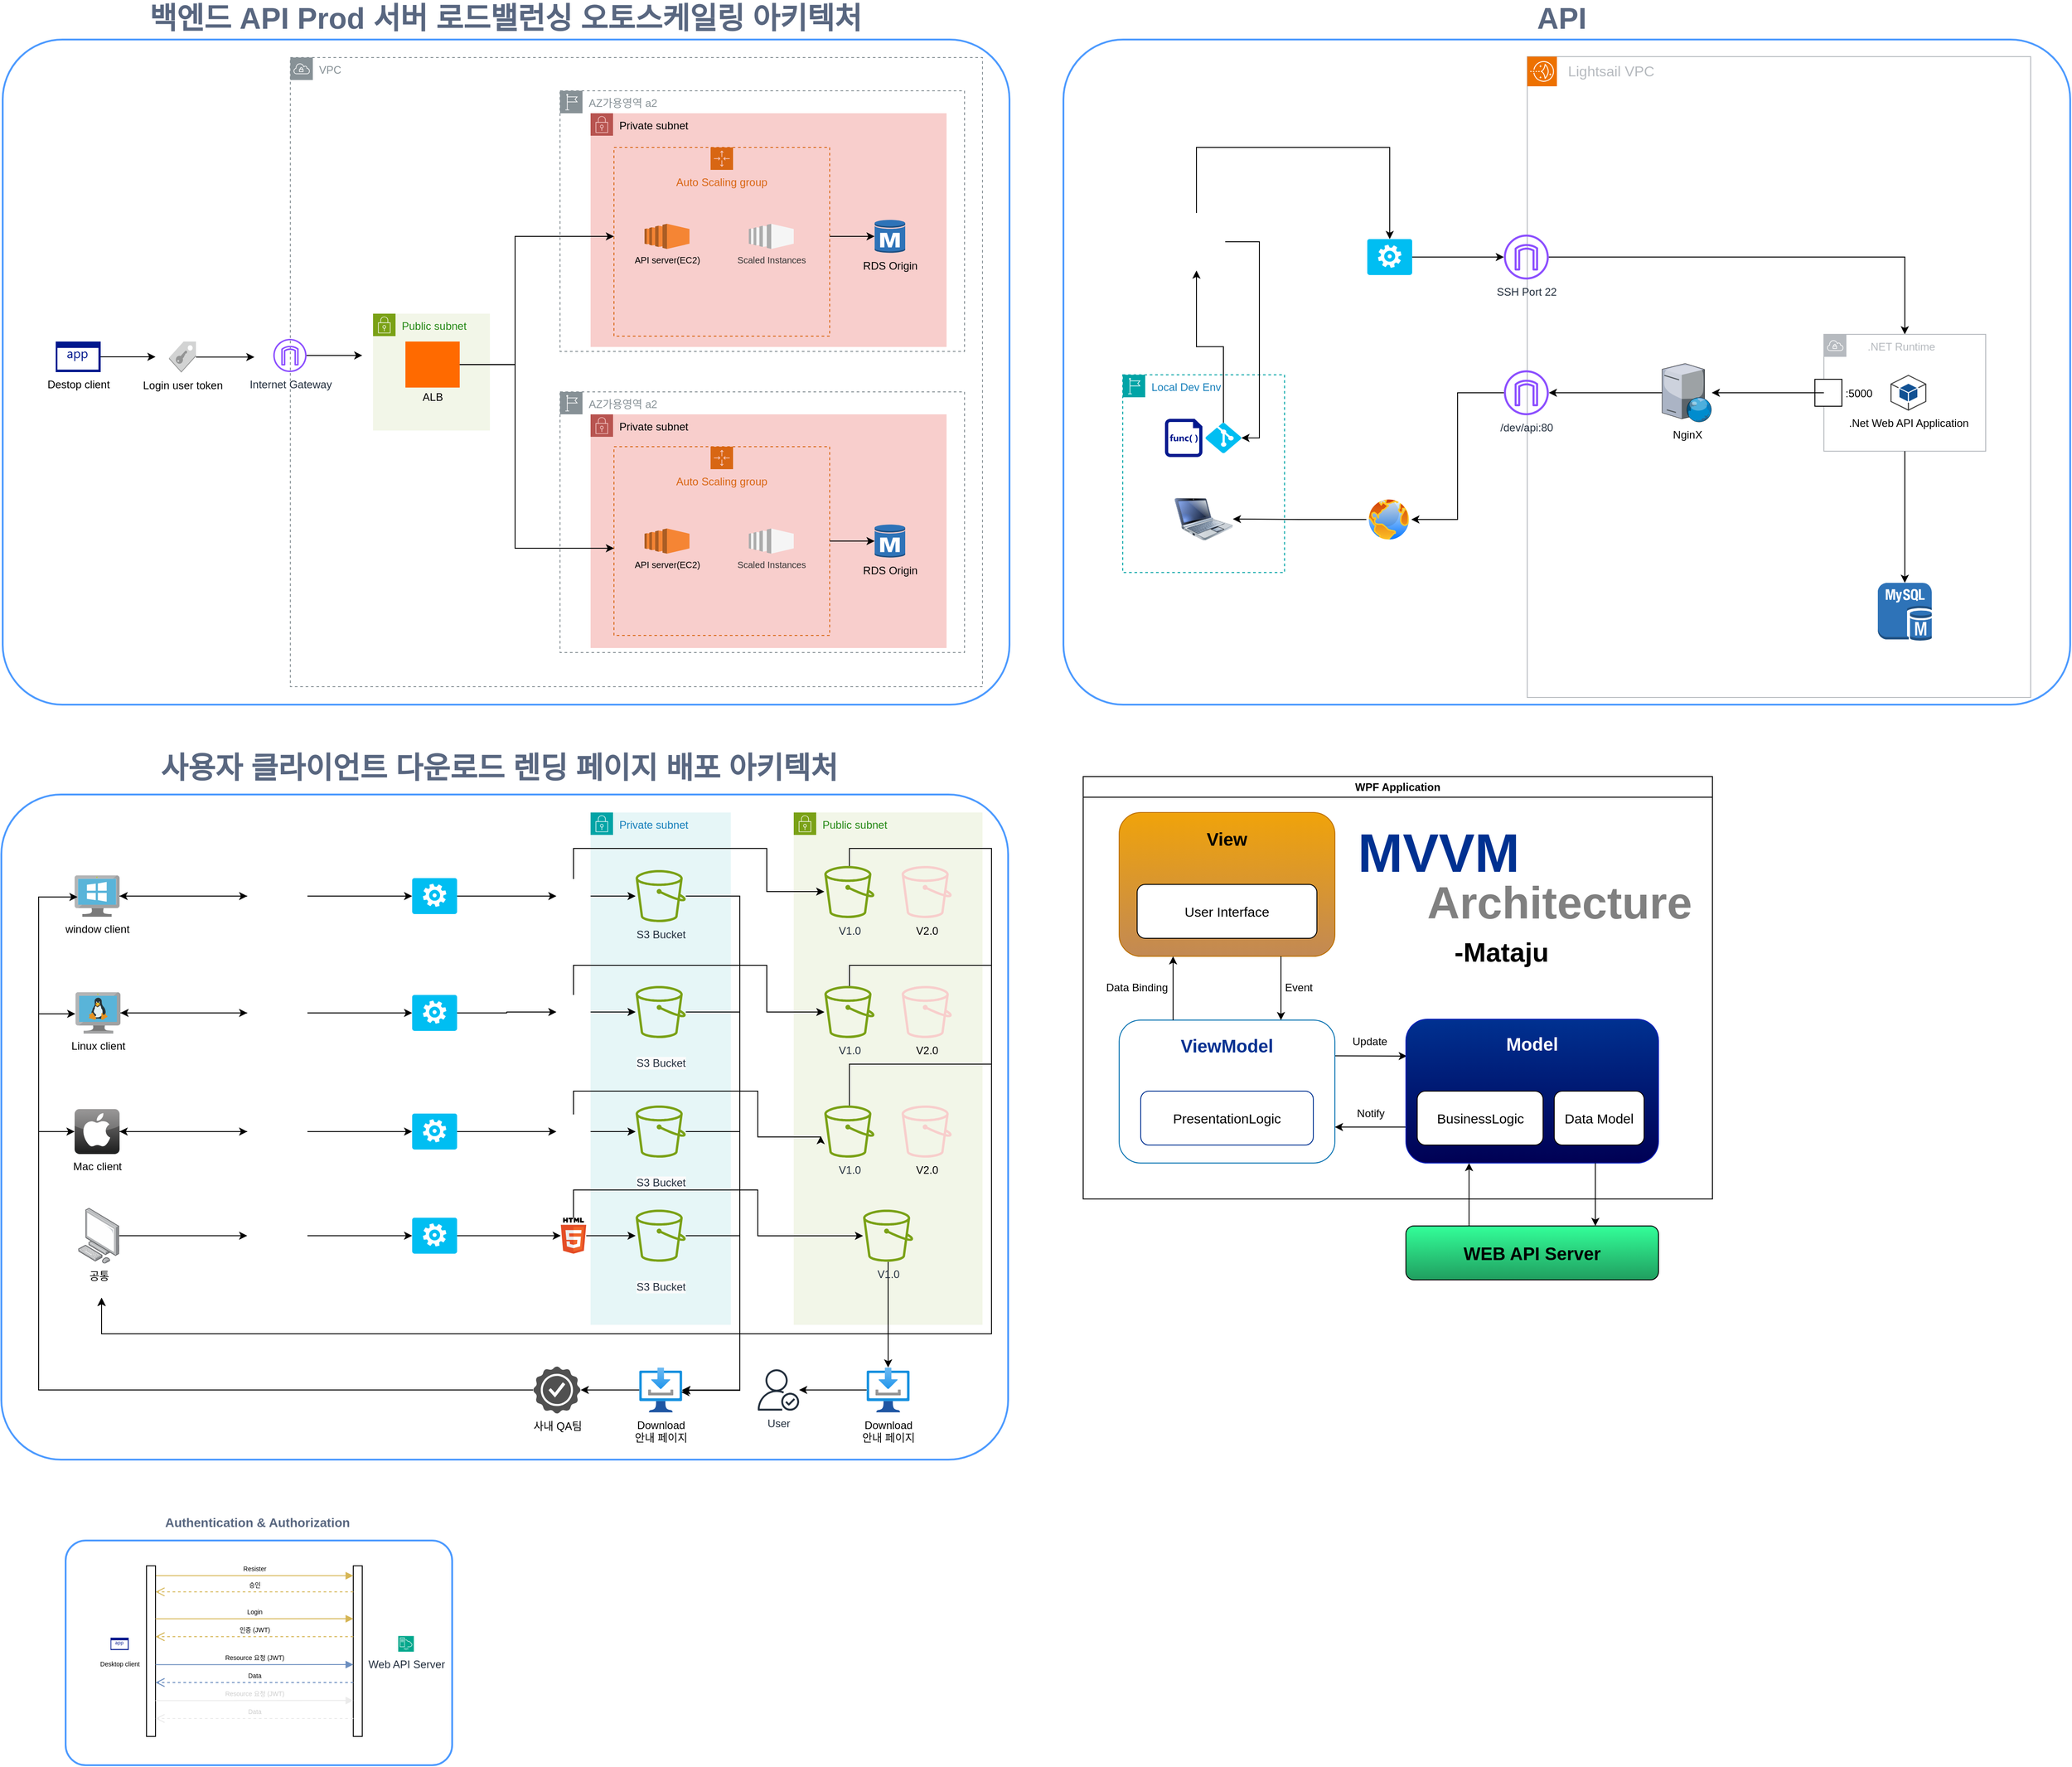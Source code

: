 <mxfile version="25.0.3">
  <diagram name="페이지-1" id="1k0-j0dPdx_pitf_sdkS">
    <mxGraphModel dx="4720" dy="2268" grid="1" gridSize="10" guides="1" tooltips="1" connect="1" arrows="1" fold="1" page="1" pageScale="1" pageWidth="1169" pageHeight="827" math="0" shadow="0">
      <root>
        <mxCell id="0" />
        <mxCell id="bl2LzJDID7CKvUJ2VzMa-29" style="" parent="0" />
        <mxCell id="xvKqIbw96GqFToLOWjSm-136" value="" style="rounded=1;arcSize=9;align=left;spacingLeft=5;strokeColor=#4C9AFF;html=1;strokeWidth=2;fontSize=12;fillColor=none;movable=0;resizable=0;rotatable=0;deletable=0;editable=0;locked=1;connectable=0;" parent="bl2LzJDID7CKvUJ2VzMa-29" vertex="1">
          <mxGeometry x="1200" y="60" width="1120" height="740" as="geometry" />
        </mxCell>
        <mxCell id="xvKqIbw96GqFToLOWjSm-106" value="&lt;font style=&quot;font-size: 16px;&quot;&gt;&amp;nbsp; &amp;nbsp;Lightsail VPC&lt;/font&gt;" style="sketch=0;outlineConnect=0;gradientColor=none;html=1;whiteSpace=wrap;fontSize=12;fontStyle=0;shape=mxgraph.aws4.group;grIcon=mxgraph.aws4.group_vpc;strokeColor=#B6BABF;fillColor=none;verticalAlign=top;align=left;spacingLeft=30;fontColor=#B6BABF;dashed=0;" parent="bl2LzJDID7CKvUJ2VzMa-29" vertex="1">
          <mxGeometry x="1716" y="79" width="560" height="713" as="geometry" />
        </mxCell>
        <mxCell id="-sPoOlOqM3EWKsqca_SR-43" value="Public subnet" style="points=[[0,0],[0.25,0],[0.5,0],[0.75,0],[1,0],[1,0.25],[1,0.5],[1,0.75],[1,1],[0.75,1],[0.5,1],[0.25,1],[0,1],[0,0.75],[0,0.5],[0,0.25]];outlineConnect=0;gradientColor=none;html=1;whiteSpace=wrap;fontSize=12;fontStyle=0;container=1;pointerEvents=0;collapsible=0;recursiveResize=0;shape=mxgraph.aws4.group;grIcon=mxgraph.aws4.group_security_group;grStroke=0;strokeColor=#7AA116;fillColor=#F2F6E8;verticalAlign=top;align=left;spacingLeft=30;fontColor=#248814;dashed=0;" parent="bl2LzJDID7CKvUJ2VzMa-29" vertex="1">
          <mxGeometry x="900" y="920" width="210" height="570" as="geometry" />
        </mxCell>
        <mxCell id="-sPoOlOqM3EWKsqca_SR-78" style="edgeStyle=orthogonalEdgeStyle;rounded=0;orthogonalLoop=1;jettySize=auto;html=1;" parent="-sPoOlOqM3EWKsqca_SR-43" source="-sPoOlOqM3EWKsqca_SR-50" edge="1">
          <mxGeometry relative="1" as="geometry">
            <mxPoint x="-770" y="540" as="targetPoint" />
            <Array as="points">
              <mxPoint x="62" y="280" />
              <mxPoint x="220" y="280" />
              <mxPoint x="220" y="580" />
              <mxPoint x="-770" y="580" />
            </Array>
          </mxGeometry>
        </mxCell>
        <mxCell id="-sPoOlOqM3EWKsqca_SR-50" value="V1.0" style="sketch=0;outlineConnect=0;fontColor=#232F3E;gradientColor=none;fillColor=#7AA116;strokeColor=none;dashed=0;verticalLabelPosition=bottom;verticalAlign=top;align=center;html=1;fontSize=12;fontStyle=0;aspect=fixed;pointerEvents=1;shape=mxgraph.aws4.bucket;" parent="-sPoOlOqM3EWKsqca_SR-43" vertex="1">
          <mxGeometry x="34" y="326" width="55.77" height="58" as="geometry" />
        </mxCell>
        <mxCell id="-sPoOlOqM3EWKsqca_SR-51" value="V2.0" style="sketch=0;outlineConnect=0;fillColor=#f8cecc;strokeColor=#b85450;dashed=0;verticalLabelPosition=bottom;verticalAlign=top;align=center;html=1;fontSize=12;fontStyle=0;aspect=fixed;pointerEvents=1;shape=mxgraph.aws4.bucket;" parent="-sPoOlOqM3EWKsqca_SR-43" vertex="1">
          <mxGeometry x="120" y="326" width="55.77" height="58" as="geometry" />
        </mxCell>
        <mxCell id="-sPoOlOqM3EWKsqca_SR-30" value="Private subnet&amp;nbsp;" style="points=[[0,0],[0.25,0],[0.5,0],[0.75,0],[1,0],[1,0.25],[1,0.5],[1,0.75],[1,1],[0.75,1],[0.5,1],[0.25,1],[0,1],[0,0.75],[0,0.5],[0,0.25]];outlineConnect=0;gradientColor=none;html=1;whiteSpace=wrap;fontSize=12;fontStyle=0;container=1;pointerEvents=0;collapsible=0;recursiveResize=0;shape=mxgraph.aws4.group;grIcon=mxgraph.aws4.group_security_group;grStroke=0;strokeColor=#00A4A6;fillColor=#E6F6F7;verticalAlign=top;align=left;spacingLeft=30;fontColor=#147EBA;dashed=0;" parent="bl2LzJDID7CKvUJ2VzMa-29" vertex="1">
          <mxGeometry x="674" y="920" width="156" height="570" as="geometry" />
        </mxCell>
        <mxCell id="-sPoOlOqM3EWKsqca_SR-31" value="S3 Bucket" style="sketch=0;outlineConnect=0;fontColor=#232F3E;gradientColor=none;fillColor=#7AA116;strokeColor=none;dashed=0;verticalLabelPosition=bottom;verticalAlign=top;align=center;html=1;fontSize=12;fontStyle=0;aspect=fixed;pointerEvents=1;shape=mxgraph.aws4.bucket;" parent="-sPoOlOqM3EWKsqca_SR-30" vertex="1">
          <mxGeometry x="50.12" y="64" width="55.77" height="58" as="geometry" />
        </mxCell>
        <mxCell id="-sPoOlOqM3EWKsqca_SR-32" value="&#xa;&lt;span style=&quot;color: rgb(35, 47, 62); font-family: Helvetica; font-size: 12px; font-style: normal; font-variant-ligatures: normal; font-variant-caps: normal; font-weight: 400; letter-spacing: normal; orphans: 2; text-align: center; text-indent: 0px; text-transform: none; widows: 2; word-spacing: 0px; -webkit-text-stroke-width: 0px; white-space: nowrap; background-color: rgb(251, 251, 251); text-decoration-thickness: initial; text-decoration-style: initial; text-decoration-color: initial; display: inline !important; float: none;&quot;&gt;S3 Bucket&lt;/span&gt;&#xa;&#xa;" style="sketch=0;outlineConnect=0;fontColor=#232F3E;gradientColor=none;fillColor=#7AA116;strokeColor=none;dashed=0;verticalLabelPosition=bottom;verticalAlign=top;align=center;html=1;fontSize=12;fontStyle=0;aspect=fixed;pointerEvents=1;shape=mxgraph.aws4.bucket;" parent="-sPoOlOqM3EWKsqca_SR-30" vertex="1">
          <mxGeometry x="50.12" y="193" width="55.77" height="58" as="geometry" />
        </mxCell>
        <mxCell id="-sPoOlOqM3EWKsqca_SR-33" value="&#xa;&lt;span style=&quot;color: rgb(35, 47, 62); font-family: Helvetica; font-size: 12px; font-style: normal; font-variant-ligatures: normal; font-variant-caps: normal; font-weight: 400; letter-spacing: normal; orphans: 2; text-align: center; text-indent: 0px; text-transform: none; widows: 2; word-spacing: 0px; -webkit-text-stroke-width: 0px; white-space: nowrap; background-color: rgb(251, 251, 251); text-decoration-thickness: initial; text-decoration-style: initial; text-decoration-color: initial; display: inline !important; float: none;&quot;&gt;S3 Bucket&lt;/span&gt;&#xa;&#xa;" style="sketch=0;outlineConnect=0;fontColor=#232F3E;gradientColor=none;fillColor=#7AA116;strokeColor=none;dashed=0;verticalLabelPosition=bottom;verticalAlign=top;align=center;html=1;fontSize=12;fontStyle=0;aspect=fixed;pointerEvents=1;shape=mxgraph.aws4.bucket;" parent="-sPoOlOqM3EWKsqca_SR-30" vertex="1">
          <mxGeometry x="50.12" y="326" width="55.77" height="58" as="geometry" />
        </mxCell>
        <mxCell id="bl2LzJDID7CKvUJ2VzMa-30" value="" style="rounded=1;arcSize=9;align=left;spacingLeft=5;strokeColor=#4C9AFF;html=1;strokeWidth=2;fontSize=12;fillColor=none;movable=1;resizable=1;rotatable=1;deletable=1;editable=1;locked=0;connectable=1;" parent="bl2LzJDID7CKvUJ2VzMa-29" vertex="1">
          <mxGeometry x="20" y="60" width="1120" height="740" as="geometry" />
        </mxCell>
        <mxCell id="bl2LzJDID7CKvUJ2VzMa-31" value="&lt;font style=&quot;font-size: 33px;&quot;&gt;백엔드 API&amp;nbsp;Prod&amp;nbsp;서버 로드밸런싱 오토스케일링 아키텍처&lt;/font&gt;" style="fillColor=none;strokeColor=none;html=1;fontSize=12;fontStyle=0;align=center;fontColor=#596780;fontStyle=1;fontSize=11" parent="bl2LzJDID7CKvUJ2VzMa-29" vertex="1">
          <mxGeometry x="47" y="26" width="1063" height="20" as="geometry" />
        </mxCell>
        <mxCell id="bl2LzJDID7CKvUJ2VzMa-32" value="AZ가용영역 a2" style="sketch=0;outlineConnect=0;gradientColor=none;html=1;whiteSpace=wrap;fontSize=12;fontStyle=0;shape=mxgraph.aws4.group;grIcon=mxgraph.aws4.group_region;strokeColor=#879196;fillColor=none;verticalAlign=top;align=left;spacingLeft=30;fontColor=#879196;dashed=1;noLabel=0;" parent="bl2LzJDID7CKvUJ2VzMa-29" vertex="1">
          <mxGeometry x="640" y="117" width="450" height="290" as="geometry" />
        </mxCell>
        <mxCell id="bl2LzJDID7CKvUJ2VzMa-33" value="Private subnet" style="points=[[0,0],[0.25,0],[0.5,0],[0.75,0],[1,0],[1,0.25],[1,0.5],[1,0.75],[1,1],[0.75,1],[0.5,1],[0.25,1],[0,1],[0,0.75],[0,0.5],[0,0.25]];outlineConnect=0;html=1;whiteSpace=wrap;fontSize=12;fontStyle=0;container=1;pointerEvents=0;collapsible=0;recursiveResize=0;shape=mxgraph.aws4.group;grIcon=mxgraph.aws4.group_security_group;grStroke=0;strokeColor=#b85450;fillColor=#f8cecc;verticalAlign=top;align=left;spacingLeft=30;dashed=0;" parent="bl2LzJDID7CKvUJ2VzMa-29" vertex="1">
          <mxGeometry x="674" y="142" width="396" height="260" as="geometry" />
        </mxCell>
        <mxCell id="bl2LzJDID7CKvUJ2VzMa-34" value="Auto Scaling group" style="points=[[0,0],[0.25,0],[0.5,0],[0.75,0],[1,0],[1,0.25],[1,0.5],[1,0.75],[1,1],[0.75,1],[0.5,1],[0.25,1],[0,1],[0,0.75],[0,0.5],[0,0.25]];outlineConnect=0;gradientColor=none;html=1;whiteSpace=wrap;fontSize=12;fontStyle=0;container=1;pointerEvents=0;collapsible=0;recursiveResize=0;shape=mxgraph.aws4.groupCenter;grIcon=mxgraph.aws4.group_auto_scaling_group;grStroke=1;strokeColor=#D86613;fillColor=none;verticalAlign=top;align=center;fontColor=#D86613;dashed=1;spacingTop=25;movable=1;resizable=1;rotatable=1;deletable=1;editable=1;locked=0;connectable=1;" parent="bl2LzJDID7CKvUJ2VzMa-29" vertex="1">
          <mxGeometry x="700" y="180" width="240" height="210" as="geometry" />
        </mxCell>
        <mxCell id="bl2LzJDID7CKvUJ2VzMa-35" value="AZ가용영역 a2" style="sketch=0;outlineConnect=0;gradientColor=none;html=1;whiteSpace=wrap;fontSize=12;fontStyle=0;shape=mxgraph.aws4.group;grIcon=mxgraph.aws4.group_region;strokeColor=#879196;fillColor=none;verticalAlign=top;align=left;spacingLeft=30;fontColor=#879196;dashed=1;noLabel=0;" parent="bl2LzJDID7CKvUJ2VzMa-29" vertex="1">
          <mxGeometry x="640" y="452" width="450" height="290" as="geometry" />
        </mxCell>
        <mxCell id="bl2LzJDID7CKvUJ2VzMa-36" value="Private subnet" style="points=[[0,0],[0.25,0],[0.5,0],[0.75,0],[1,0],[1,0.25],[1,0.5],[1,0.75],[1,1],[0.75,1],[0.5,1],[0.25,1],[0,1],[0,0.75],[0,0.5],[0,0.25]];outlineConnect=0;html=1;whiteSpace=wrap;fontSize=12;fontStyle=0;container=1;pointerEvents=0;collapsible=0;recursiveResize=0;shape=mxgraph.aws4.group;grIcon=mxgraph.aws4.group_security_group;grStroke=0;strokeColor=#b85450;fillColor=#f8cecc;verticalAlign=top;align=left;spacingLeft=30;dashed=0;" parent="bl2LzJDID7CKvUJ2VzMa-29" vertex="1">
          <mxGeometry x="674" y="477" width="396" height="260" as="geometry" />
        </mxCell>
        <mxCell id="bl2LzJDID7CKvUJ2VzMa-37" value="Auto Scaling group" style="points=[[0,0],[0.25,0],[0.5,0],[0.75,0],[1,0],[1,0.25],[1,0.5],[1,0.75],[1,1],[0.75,1],[0.5,1],[0.25,1],[0,1],[0,0.75],[0,0.5],[0,0.25]];outlineConnect=0;gradientColor=none;html=1;whiteSpace=wrap;fontSize=12;fontStyle=0;container=1;pointerEvents=0;collapsible=0;recursiveResize=0;shape=mxgraph.aws4.groupCenter;grIcon=mxgraph.aws4.group_auto_scaling_group;grStroke=1;strokeColor=#D86613;fillColor=none;verticalAlign=top;align=center;fontColor=#D86613;dashed=1;spacingTop=25;movable=1;resizable=1;rotatable=1;deletable=1;editable=1;locked=0;connectable=1;" parent="bl2LzJDID7CKvUJ2VzMa-29" vertex="1">
          <mxGeometry x="700" y="513" width="240" height="210" as="geometry" />
        </mxCell>
        <mxCell id="bl2LzJDID7CKvUJ2VzMa-38" value="VPC" style="sketch=0;outlineConnect=0;gradientColor=none;html=1;whiteSpace=wrap;fontSize=12;fontStyle=0;shape=mxgraph.aws4.group;grIcon=mxgraph.aws4.group_vpc;strokeColor=#879196;fillColor=none;verticalAlign=top;align=left;spacingLeft=30;fontColor=#879196;dashed=1;movable=1;resizable=1;rotatable=1;deletable=1;editable=1;locked=0;connectable=1;" parent="bl2LzJDID7CKvUJ2VzMa-29" vertex="1">
          <mxGeometry x="340" y="80" width="770" height="700" as="geometry" />
        </mxCell>
        <mxCell id="bl2LzJDID7CKvUJ2VzMa-39" value="Public subnet" style="points=[[0,0],[0.25,0],[0.5,0],[0.75,0],[1,0],[1,0.25],[1,0.5],[1,0.75],[1,1],[0.75,1],[0.5,1],[0.25,1],[0,1],[0,0.75],[0,0.5],[0,0.25]];outlineConnect=0;gradientColor=none;html=1;whiteSpace=wrap;fontSize=12;fontStyle=0;container=1;pointerEvents=0;collapsible=0;recursiveResize=0;shape=mxgraph.aws4.group;grIcon=mxgraph.aws4.group_security_group;grStroke=0;strokeColor=#7AA116;fillColor=#F2F6E8;verticalAlign=top;align=left;spacingLeft=30;fontColor=#248814;dashed=0;" parent="bl2LzJDID7CKvUJ2VzMa-29" vertex="1">
          <mxGeometry x="432" y="365" width="130" height="130" as="geometry" />
        </mxCell>
        <mxCell id="-sPoOlOqM3EWKsqca_SR-1" value="" style="rounded=1;arcSize=9;align=left;spacingLeft=5;strokeColor=#4C9AFF;html=1;strokeWidth=2;fontSize=12;fillColor=none;movable=0;resizable=0;rotatable=0;deletable=0;editable=0;locked=1;connectable=0;" parent="bl2LzJDID7CKvUJ2VzMa-29" vertex="1">
          <mxGeometry x="18.5" y="900" width="1120" height="740" as="geometry" />
        </mxCell>
        <mxCell id="-sPoOlOqM3EWKsqca_SR-2" value="&lt;span style=&quot;font-size: 33px;&quot;&gt;사용자 클라이언트 다운로드 렌딩 페이지 배포 아키텍처&lt;/span&gt;" style="fillColor=none;strokeColor=none;html=1;fontSize=12;fontStyle=0;align=center;fontColor=#596780;fontStyle=1;fontSize=11" parent="bl2LzJDID7CKvUJ2VzMa-29" vertex="1">
          <mxGeometry x="40" y="860" width="1063" height="20" as="geometry" />
        </mxCell>
        <mxCell id="-sPoOlOqM3EWKsqca_SR-15" style="edgeStyle=orthogonalEdgeStyle;rounded=0;orthogonalLoop=1;jettySize=auto;html=1;" parent="bl2LzJDID7CKvUJ2VzMa-29" source="-sPoOlOqM3EWKsqca_SR-3" target="-sPoOlOqM3EWKsqca_SR-7" edge="1">
          <mxGeometry relative="1" as="geometry" />
        </mxCell>
        <mxCell id="-sPoOlOqM3EWKsqca_SR-3" value="window client" style="image;sketch=0;aspect=fixed;html=1;points=[];align=center;fontSize=12;image=img/lib/mscae/VirtualMachineWindows.svg;" parent="bl2LzJDID7CKvUJ2VzMa-29" vertex="1">
          <mxGeometry x="100" y="990" width="50" height="46" as="geometry" />
        </mxCell>
        <mxCell id="-sPoOlOqM3EWKsqca_SR-18" style="edgeStyle=orthogonalEdgeStyle;rounded=0;orthogonalLoop=1;jettySize=auto;html=1;" parent="bl2LzJDID7CKvUJ2VzMa-29" source="-sPoOlOqM3EWKsqca_SR-4" target="-sPoOlOqM3EWKsqca_SR-8" edge="1">
          <mxGeometry relative="1" as="geometry" />
        </mxCell>
        <mxCell id="-sPoOlOqM3EWKsqca_SR-4" value="Linux client" style="image;sketch=0;aspect=fixed;html=1;points=[];align=center;fontSize=12;image=img/lib/mscae/VM_Linux.svg;" parent="bl2LzJDID7CKvUJ2VzMa-29" vertex="1">
          <mxGeometry x="101" y="1120" width="50" height="46" as="geometry" />
        </mxCell>
        <mxCell id="-sPoOlOqM3EWKsqca_SR-21" style="edgeStyle=orthogonalEdgeStyle;rounded=0;orthogonalLoop=1;jettySize=auto;html=1;" parent="bl2LzJDID7CKvUJ2VzMa-29" source="-sPoOlOqM3EWKsqca_SR-5" target="-sPoOlOqM3EWKsqca_SR-9" edge="1">
          <mxGeometry relative="1" as="geometry" />
        </mxCell>
        <mxCell id="-sPoOlOqM3EWKsqca_SR-5" value="Mac client" style="dashed=0;outlineConnect=0;html=1;align=center;labelPosition=center;verticalLabelPosition=bottom;verticalAlign=top;shape=mxgraph.webicons.apple;fillColor=#807E7E;gradientColor=#1B1C1C" parent="bl2LzJDID7CKvUJ2VzMa-29" vertex="1">
          <mxGeometry x="100" y="1250" width="50" height="50" as="geometry" />
        </mxCell>
        <mxCell id="-sPoOlOqM3EWKsqca_SR-16" style="edgeStyle=orthogonalEdgeStyle;rounded=0;orthogonalLoop=1;jettySize=auto;html=1;" parent="bl2LzJDID7CKvUJ2VzMa-29" source="-sPoOlOqM3EWKsqca_SR-7" edge="1">
          <mxGeometry relative="1" as="geometry">
            <mxPoint x="150" y="1013" as="targetPoint" />
          </mxGeometry>
        </mxCell>
        <mxCell id="-sPoOlOqM3EWKsqca_SR-7" value="" style="shape=image;html=1;verticalAlign=top;verticalLabelPosition=bottom;labelBackgroundColor=#ffffff;imageAspect=0;aspect=fixed;image=https://cdn4.iconfinder.com/data/icons/ionicons/512/icon-social-github-128.png" parent="bl2LzJDID7CKvUJ2VzMa-29" vertex="1">
          <mxGeometry x="292" y="979.5" width="67" height="67" as="geometry" />
        </mxCell>
        <mxCell id="-sPoOlOqM3EWKsqca_SR-20" style="edgeStyle=orthogonalEdgeStyle;rounded=0;orthogonalLoop=1;jettySize=auto;html=1;" parent="bl2LzJDID7CKvUJ2VzMa-29" source="-sPoOlOqM3EWKsqca_SR-8" target="-sPoOlOqM3EWKsqca_SR-4" edge="1">
          <mxGeometry relative="1" as="geometry" />
        </mxCell>
        <mxCell id="-sPoOlOqM3EWKsqca_SR-8" value="" style="shape=image;html=1;verticalAlign=top;verticalLabelPosition=bottom;labelBackgroundColor=#ffffff;imageAspect=0;aspect=fixed;image=https://cdn4.iconfinder.com/data/icons/ionicons/512/icon-social-github-128.png" parent="bl2LzJDID7CKvUJ2VzMa-29" vertex="1">
          <mxGeometry x="292" y="1109.5" width="67" height="67" as="geometry" />
        </mxCell>
        <mxCell id="-sPoOlOqM3EWKsqca_SR-22" style="edgeStyle=orthogonalEdgeStyle;rounded=0;orthogonalLoop=1;jettySize=auto;html=1;" parent="bl2LzJDID7CKvUJ2VzMa-29" source="-sPoOlOqM3EWKsqca_SR-9" target="-sPoOlOqM3EWKsqca_SR-5" edge="1">
          <mxGeometry relative="1" as="geometry" />
        </mxCell>
        <mxCell id="-sPoOlOqM3EWKsqca_SR-9" value="" style="shape=image;html=1;verticalAlign=top;verticalLabelPosition=bottom;labelBackgroundColor=#ffffff;imageAspect=0;aspect=fixed;image=https://cdn4.iconfinder.com/data/icons/ionicons/512/icon-social-github-128.png" parent="bl2LzJDID7CKvUJ2VzMa-29" vertex="1">
          <mxGeometry x="292" y="1241.5" width="67" height="67" as="geometry" />
        </mxCell>
        <mxCell id="-sPoOlOqM3EWKsqca_SR-34" style="edgeStyle=orthogonalEdgeStyle;rounded=0;orthogonalLoop=1;jettySize=auto;html=1;" parent="bl2LzJDID7CKvUJ2VzMa-29" source="-sPoOlOqM3EWKsqca_SR-37" target="-sPoOlOqM3EWKsqca_SR-31" edge="1">
          <mxGeometry relative="1" as="geometry" />
        </mxCell>
        <mxCell id="-sPoOlOqM3EWKsqca_SR-24" value="" style="verticalLabelPosition=bottom;html=1;verticalAlign=top;align=center;strokeColor=none;fillColor=#00BEF2;shape=mxgraph.azure.worker_role;" parent="bl2LzJDID7CKvUJ2VzMa-29" vertex="1">
          <mxGeometry x="475.5" y="993" width="50" height="40" as="geometry" />
        </mxCell>
        <mxCell id="-sPoOlOqM3EWKsqca_SR-25" style="edgeStyle=orthogonalEdgeStyle;rounded=0;orthogonalLoop=1;jettySize=auto;html=1;entryX=0;entryY=0.5;entryDx=0;entryDy=0;entryPerimeter=0;" parent="bl2LzJDID7CKvUJ2VzMa-29" source="-sPoOlOqM3EWKsqca_SR-7" target="-sPoOlOqM3EWKsqca_SR-24" edge="1">
          <mxGeometry relative="1" as="geometry" />
        </mxCell>
        <mxCell id="-sPoOlOqM3EWKsqca_SR-35" style="edgeStyle=orthogonalEdgeStyle;rounded=0;orthogonalLoop=1;jettySize=auto;html=1;" parent="bl2LzJDID7CKvUJ2VzMa-29" source="-sPoOlOqM3EWKsqca_SR-39" target="-sPoOlOqM3EWKsqca_SR-32" edge="1">
          <mxGeometry relative="1" as="geometry" />
        </mxCell>
        <mxCell id="-sPoOlOqM3EWKsqca_SR-26" value="" style="verticalLabelPosition=bottom;html=1;verticalAlign=top;align=center;strokeColor=none;fillColor=#00BEF2;shape=mxgraph.azure.worker_role;" parent="bl2LzJDID7CKvUJ2VzMa-29" vertex="1">
          <mxGeometry x="475.5" y="1123" width="50" height="40" as="geometry" />
        </mxCell>
        <mxCell id="-sPoOlOqM3EWKsqca_SR-36" style="edgeStyle=orthogonalEdgeStyle;rounded=0;orthogonalLoop=1;jettySize=auto;html=1;" parent="bl2LzJDID7CKvUJ2VzMa-29" source="-sPoOlOqM3EWKsqca_SR-41" target="-sPoOlOqM3EWKsqca_SR-33" edge="1">
          <mxGeometry relative="1" as="geometry" />
        </mxCell>
        <mxCell id="-sPoOlOqM3EWKsqca_SR-27" value="" style="verticalLabelPosition=bottom;html=1;verticalAlign=top;align=center;strokeColor=none;fillColor=#00BEF2;shape=mxgraph.azure.worker_role;" parent="bl2LzJDID7CKvUJ2VzMa-29" vertex="1">
          <mxGeometry x="475.5" y="1255" width="50" height="40" as="geometry" />
        </mxCell>
        <mxCell id="-sPoOlOqM3EWKsqca_SR-28" style="edgeStyle=orthogonalEdgeStyle;rounded=0;orthogonalLoop=1;jettySize=auto;html=1;entryX=0;entryY=0.5;entryDx=0;entryDy=0;entryPerimeter=0;" parent="bl2LzJDID7CKvUJ2VzMa-29" source="-sPoOlOqM3EWKsqca_SR-8" target="-sPoOlOqM3EWKsqca_SR-26" edge="1">
          <mxGeometry relative="1" as="geometry" />
        </mxCell>
        <mxCell id="-sPoOlOqM3EWKsqca_SR-29" style="edgeStyle=orthogonalEdgeStyle;rounded=0;orthogonalLoop=1;jettySize=auto;html=1;entryX=0;entryY=0.5;entryDx=0;entryDy=0;entryPerimeter=0;" parent="bl2LzJDID7CKvUJ2VzMa-29" source="-sPoOlOqM3EWKsqca_SR-9" target="-sPoOlOqM3EWKsqca_SR-27" edge="1">
          <mxGeometry relative="1" as="geometry" />
        </mxCell>
        <mxCell id="-sPoOlOqM3EWKsqca_SR-38" value="" style="edgeStyle=orthogonalEdgeStyle;rounded=0;orthogonalLoop=1;jettySize=auto;html=1;" parent="bl2LzJDID7CKvUJ2VzMa-29" source="-sPoOlOqM3EWKsqca_SR-24" target="-sPoOlOqM3EWKsqca_SR-37" edge="1">
          <mxGeometry relative="1" as="geometry">
            <mxPoint x="585" y="1013" as="sourcePoint" />
            <mxPoint x="724" y="1013" as="targetPoint" />
          </mxGeometry>
        </mxCell>
        <mxCell id="-sPoOlOqM3EWKsqca_SR-52" style="edgeStyle=orthogonalEdgeStyle;rounded=0;orthogonalLoop=1;jettySize=auto;html=1;" parent="bl2LzJDID7CKvUJ2VzMa-29" source="-sPoOlOqM3EWKsqca_SR-37" target="-sPoOlOqM3EWKsqca_SR-46" edge="1">
          <mxGeometry relative="1" as="geometry">
            <Array as="points">
              <mxPoint x="655" y="960" />
              <mxPoint x="870" y="960" />
              <mxPoint x="870" y="1008" />
            </Array>
          </mxGeometry>
        </mxCell>
        <mxCell id="-sPoOlOqM3EWKsqca_SR-37" value="" style="shape=image;html=1;verticalAlign=top;verticalLabelPosition=bottom;labelBackgroundColor=#ffffff;imageAspect=0;aspect=fixed;image=https://cdn0.iconfinder.com/data/icons/evericons-24px-vol-1/24/folder-zip-128.png" parent="bl2LzJDID7CKvUJ2VzMa-29" vertex="1">
          <mxGeometry x="636" y="994" width="38" height="38" as="geometry" />
        </mxCell>
        <mxCell id="-sPoOlOqM3EWKsqca_SR-40" value="" style="edgeStyle=orthogonalEdgeStyle;rounded=0;orthogonalLoop=1;jettySize=auto;html=1;" parent="bl2LzJDID7CKvUJ2VzMa-29" source="-sPoOlOqM3EWKsqca_SR-26" target="-sPoOlOqM3EWKsqca_SR-39" edge="1">
          <mxGeometry relative="1" as="geometry">
            <mxPoint x="585" y="1143" as="sourcePoint" />
            <mxPoint x="724" y="1143" as="targetPoint" />
          </mxGeometry>
        </mxCell>
        <mxCell id="-sPoOlOqM3EWKsqca_SR-53" style="edgeStyle=orthogonalEdgeStyle;rounded=0;orthogonalLoop=1;jettySize=auto;html=1;" parent="bl2LzJDID7CKvUJ2VzMa-29" source="-sPoOlOqM3EWKsqca_SR-39" target="-sPoOlOqM3EWKsqca_SR-48" edge="1">
          <mxGeometry relative="1" as="geometry">
            <Array as="points">
              <mxPoint x="655" y="1090" />
              <mxPoint x="870" y="1090" />
              <mxPoint x="870" y="1142" />
            </Array>
          </mxGeometry>
        </mxCell>
        <mxCell id="-sPoOlOqM3EWKsqca_SR-39" value="" style="shape=image;html=1;verticalAlign=top;verticalLabelPosition=bottom;labelBackgroundColor=#ffffff;imageAspect=0;aspect=fixed;image=https://cdn0.iconfinder.com/data/icons/evericons-24px-vol-1/24/folder-zip-128.png" parent="bl2LzJDID7CKvUJ2VzMa-29" vertex="1">
          <mxGeometry x="636" y="1123" width="38" height="38" as="geometry" />
        </mxCell>
        <mxCell id="-sPoOlOqM3EWKsqca_SR-42" value="" style="edgeStyle=orthogonalEdgeStyle;rounded=0;orthogonalLoop=1;jettySize=auto;html=1;" parent="bl2LzJDID7CKvUJ2VzMa-29" source="-sPoOlOqM3EWKsqca_SR-27" target="-sPoOlOqM3EWKsqca_SR-41" edge="1">
          <mxGeometry relative="1" as="geometry">
            <mxPoint x="585" y="1275" as="sourcePoint" />
            <mxPoint x="724" y="1275" as="targetPoint" />
          </mxGeometry>
        </mxCell>
        <mxCell id="-sPoOlOqM3EWKsqca_SR-54" value="" style="edgeStyle=orthogonalEdgeStyle;rounded=0;orthogonalLoop=1;jettySize=auto;html=1;" parent="bl2LzJDID7CKvUJ2VzMa-29" source="-sPoOlOqM3EWKsqca_SR-41" edge="1">
          <mxGeometry relative="1" as="geometry">
            <mxPoint x="930" y="1280" as="targetPoint" />
            <Array as="points">
              <mxPoint x="655" y="1230" />
              <mxPoint x="860" y="1230" />
              <mxPoint x="860" y="1281" />
              <mxPoint x="930" y="1281" />
            </Array>
          </mxGeometry>
        </mxCell>
        <mxCell id="-sPoOlOqM3EWKsqca_SR-41" value="" style="shape=image;html=1;verticalAlign=top;verticalLabelPosition=bottom;labelBackgroundColor=#ffffff;imageAspect=0;aspect=fixed;image=https://cdn0.iconfinder.com/data/icons/evericons-24px-vol-1/24/folder-zip-128.png" parent="bl2LzJDID7CKvUJ2VzMa-29" vertex="1">
          <mxGeometry x="636" y="1256" width="38" height="38" as="geometry" />
        </mxCell>
        <mxCell id="-sPoOlOqM3EWKsqca_SR-76" style="edgeStyle=orthogonalEdgeStyle;rounded=0;orthogonalLoop=1;jettySize=auto;html=1;" parent="bl2LzJDID7CKvUJ2VzMa-29" source="-sPoOlOqM3EWKsqca_SR-46" edge="1">
          <mxGeometry relative="1" as="geometry">
            <mxPoint x="130" y="1460" as="targetPoint" />
            <Array as="points">
              <mxPoint x="962" y="960" />
              <mxPoint x="1120" y="960" />
              <mxPoint x="1120" y="1500" />
              <mxPoint x="130" y="1500" />
            </Array>
          </mxGeometry>
        </mxCell>
        <mxCell id="-sPoOlOqM3EWKsqca_SR-46" value="V1.0" style="sketch=0;outlineConnect=0;fontColor=#232F3E;gradientColor=none;fillColor=#7AA116;strokeColor=none;dashed=0;verticalLabelPosition=bottom;verticalAlign=top;align=center;html=1;fontSize=12;fontStyle=0;aspect=fixed;pointerEvents=1;shape=mxgraph.aws4.bucket;" parent="bl2LzJDID7CKvUJ2VzMa-29" vertex="1">
          <mxGeometry x="934" y="979.5" width="55.77" height="58" as="geometry" />
        </mxCell>
        <mxCell id="-sPoOlOqM3EWKsqca_SR-47" value="V2.0" style="sketch=0;outlineConnect=0;fillColor=#f8cecc;strokeColor=#b85450;dashed=0;verticalLabelPosition=bottom;verticalAlign=top;align=center;html=1;fontSize=12;fontStyle=0;aspect=fixed;pointerEvents=1;shape=mxgraph.aws4.bucket;" parent="bl2LzJDID7CKvUJ2VzMa-29" vertex="1">
          <mxGeometry x="1020" y="979.5" width="55.77" height="58" as="geometry" />
        </mxCell>
        <mxCell id="-sPoOlOqM3EWKsqca_SR-77" style="edgeStyle=orthogonalEdgeStyle;rounded=0;orthogonalLoop=1;jettySize=auto;html=1;" parent="bl2LzJDID7CKvUJ2VzMa-29" source="-sPoOlOqM3EWKsqca_SR-48" edge="1">
          <mxGeometry relative="1" as="geometry">
            <mxPoint x="130" y="1460" as="targetPoint" />
            <Array as="points">
              <mxPoint x="962" y="1090" />
              <mxPoint x="1120" y="1090" />
              <mxPoint x="1120" y="1500" />
              <mxPoint x="130" y="1500" />
            </Array>
          </mxGeometry>
        </mxCell>
        <mxCell id="-sPoOlOqM3EWKsqca_SR-48" value="V1.0" style="sketch=0;outlineConnect=0;fontColor=#232F3E;gradientColor=none;fillColor=#7AA116;strokeColor=none;dashed=0;verticalLabelPosition=bottom;verticalAlign=top;align=center;html=1;fontSize=12;fontStyle=0;aspect=fixed;pointerEvents=1;shape=mxgraph.aws4.bucket;" parent="bl2LzJDID7CKvUJ2VzMa-29" vertex="1">
          <mxGeometry x="934.12" y="1113" width="55.77" height="58" as="geometry" />
        </mxCell>
        <mxCell id="-sPoOlOqM3EWKsqca_SR-49" value="V2.0" style="sketch=0;outlineConnect=0;fillColor=#f8cecc;strokeColor=#b85450;dashed=0;verticalLabelPosition=bottom;verticalAlign=top;align=center;html=1;fontSize=12;fontStyle=0;aspect=fixed;pointerEvents=1;shape=mxgraph.aws4.bucket;" parent="bl2LzJDID7CKvUJ2VzMa-29" vertex="1">
          <mxGeometry x="1020.12" y="1113" width="55.77" height="58" as="geometry" />
        </mxCell>
        <mxCell id="-sPoOlOqM3EWKsqca_SR-65" style="edgeStyle=orthogonalEdgeStyle;rounded=0;orthogonalLoop=1;jettySize=auto;html=1;" parent="bl2LzJDID7CKvUJ2VzMa-29" source="-sPoOlOqM3EWKsqca_SR-59" target="-sPoOlOqM3EWKsqca_SR-63" edge="1">
          <mxGeometry relative="1" as="geometry" />
        </mxCell>
        <mxCell id="-sPoOlOqM3EWKsqca_SR-59" value="공통" style="image;points=[];aspect=fixed;html=1;align=center;shadow=0;dashed=0;image=img/lib/allied_telesis/computer_and_terminals/Personal_Computer.svg;" parent="bl2LzJDID7CKvUJ2VzMa-29" vertex="1">
          <mxGeometry x="104" y="1360" width="45.6" height="61.8" as="geometry" />
        </mxCell>
        <mxCell id="-sPoOlOqM3EWKsqca_SR-63" value="" style="shape=image;html=1;verticalAlign=top;verticalLabelPosition=bottom;labelBackgroundColor=#ffffff;imageAspect=0;aspect=fixed;image=https://cdn4.iconfinder.com/data/icons/ionicons/512/icon-social-github-128.png" parent="bl2LzJDID7CKvUJ2VzMa-29" vertex="1">
          <mxGeometry x="292" y="1357.4" width="67" height="67" as="geometry" />
        </mxCell>
        <mxCell id="-sPoOlOqM3EWKsqca_SR-69" style="edgeStyle=orthogonalEdgeStyle;rounded=0;orthogonalLoop=1;jettySize=auto;html=1;" parent="bl2LzJDID7CKvUJ2VzMa-29" source="-sPoOlOqM3EWKsqca_SR-64" target="-sPoOlOqM3EWKsqca_SR-68" edge="1">
          <mxGeometry relative="1" as="geometry" />
        </mxCell>
        <mxCell id="-sPoOlOqM3EWKsqca_SR-64" value="" style="verticalLabelPosition=bottom;html=1;verticalAlign=top;align=center;strokeColor=none;fillColor=#00BEF2;shape=mxgraph.azure.worker_role;" parent="bl2LzJDID7CKvUJ2VzMa-29" vertex="1">
          <mxGeometry x="475.5" y="1370.9" width="50" height="40" as="geometry" />
        </mxCell>
        <mxCell id="-sPoOlOqM3EWKsqca_SR-66" style="edgeStyle=orthogonalEdgeStyle;rounded=0;orthogonalLoop=1;jettySize=auto;html=1;entryX=0;entryY=0.5;entryDx=0;entryDy=0;entryPerimeter=0;" parent="bl2LzJDID7CKvUJ2VzMa-29" source="-sPoOlOqM3EWKsqca_SR-63" target="-sPoOlOqM3EWKsqca_SR-64" edge="1">
          <mxGeometry relative="1" as="geometry" />
        </mxCell>
        <mxCell id="-sPoOlOqM3EWKsqca_SR-72" style="edgeStyle=orthogonalEdgeStyle;rounded=0;orthogonalLoop=1;jettySize=auto;html=1;" parent="bl2LzJDID7CKvUJ2VzMa-29" source="-sPoOlOqM3EWKsqca_SR-68" target="-sPoOlOqM3EWKsqca_SR-70" edge="1">
          <mxGeometry relative="1" as="geometry" />
        </mxCell>
        <mxCell id="-sPoOlOqM3EWKsqca_SR-73" style="edgeStyle=orthogonalEdgeStyle;rounded=0;orthogonalLoop=1;jettySize=auto;html=1;" parent="bl2LzJDID7CKvUJ2VzMa-29" source="-sPoOlOqM3EWKsqca_SR-68" target="-sPoOlOqM3EWKsqca_SR-71" edge="1">
          <mxGeometry relative="1" as="geometry">
            <Array as="points">
              <mxPoint x="655" y="1340" />
              <mxPoint x="860" y="1340" />
              <mxPoint x="860" y="1391" />
            </Array>
          </mxGeometry>
        </mxCell>
        <mxCell id="-sPoOlOqM3EWKsqca_SR-68" value="" style="dashed=0;outlineConnect=0;html=1;align=center;labelPosition=center;verticalLabelPosition=bottom;verticalAlign=top;shape=mxgraph.weblogos.html5" parent="bl2LzJDID7CKvUJ2VzMa-29" vertex="1">
          <mxGeometry x="640.84" y="1370.9" width="28.32" height="40" as="geometry" />
        </mxCell>
        <mxCell id="-sPoOlOqM3EWKsqca_SR-70" value="&#xa;&lt;span style=&quot;color: rgb(35, 47, 62); font-family: Helvetica; font-size: 12px; font-style: normal; font-variant-ligatures: normal; font-variant-caps: normal; font-weight: 400; letter-spacing: normal; orphans: 2; text-align: center; text-indent: 0px; text-transform: none; widows: 2; word-spacing: 0px; -webkit-text-stroke-width: 0px; white-space: nowrap; background-color: rgb(251, 251, 251); text-decoration-thickness: initial; text-decoration-style: initial; text-decoration-color: initial; display: inline !important; float: none;&quot;&gt;S3 Bucket&lt;/span&gt;&#xa;&#xa;" style="sketch=0;outlineConnect=0;fontColor=#232F3E;gradientColor=none;fillColor=#7AA116;strokeColor=none;dashed=0;verticalLabelPosition=bottom;verticalAlign=top;align=center;html=1;fontSize=12;fontStyle=0;aspect=fixed;pointerEvents=1;shape=mxgraph.aws4.bucket;" parent="bl2LzJDID7CKvUJ2VzMa-29" vertex="1">
          <mxGeometry x="724.12" y="1361.9" width="55.77" height="58" as="geometry" />
        </mxCell>
        <mxCell id="-sPoOlOqM3EWKsqca_SR-83" style="edgeStyle=orthogonalEdgeStyle;rounded=0;orthogonalLoop=1;jettySize=auto;html=1;" parent="bl2LzJDID7CKvUJ2VzMa-29" source="-sPoOlOqM3EWKsqca_SR-71" target="-sPoOlOqM3EWKsqca_SR-85" edge="1">
          <mxGeometry relative="1" as="geometry">
            <mxPoint x="1005.005" y="1530" as="targetPoint" />
          </mxGeometry>
        </mxCell>
        <mxCell id="-sPoOlOqM3EWKsqca_SR-71" value="V1.0" style="sketch=0;outlineConnect=0;fontColor=#232F3E;gradientColor=none;fillColor=#7AA116;strokeColor=none;dashed=0;verticalLabelPosition=bottom;verticalAlign=top;align=center;html=1;fontSize=12;fontStyle=0;aspect=fixed;pointerEvents=1;shape=mxgraph.aws4.bucket;" parent="bl2LzJDID7CKvUJ2VzMa-29" vertex="1">
          <mxGeometry x="977.12" y="1361.9" width="55.77" height="58" as="geometry" />
        </mxCell>
        <mxCell id="-sPoOlOqM3EWKsqca_SR-88" style="edgeStyle=orthogonalEdgeStyle;rounded=0;orthogonalLoop=1;jettySize=auto;html=1;entryX=0.065;entryY=0.522;entryDx=0;entryDy=0;entryPerimeter=0;" parent="bl2LzJDID7CKvUJ2VzMa-29" source="-sPoOlOqM3EWKsqca_SR-79" target="-sPoOlOqM3EWKsqca_SR-3" edge="1">
          <mxGeometry relative="1" as="geometry">
            <mxPoint x="60" y="1020" as="targetPoint" />
            <Array as="points">
              <mxPoint x="60" y="1563" />
              <mxPoint x="60" y="1014" />
            </Array>
          </mxGeometry>
        </mxCell>
        <mxCell id="-sPoOlOqM3EWKsqca_SR-89" style="edgeStyle=orthogonalEdgeStyle;rounded=0;orthogonalLoop=1;jettySize=auto;html=1;" parent="bl2LzJDID7CKvUJ2VzMa-29" source="-sPoOlOqM3EWKsqca_SR-79" target="-sPoOlOqM3EWKsqca_SR-5" edge="1">
          <mxGeometry relative="1" as="geometry">
            <mxPoint x="100" y="1560" as="targetPoint" />
            <Array as="points">
              <mxPoint x="60" y="1563" />
              <mxPoint x="60" y="1275" />
            </Array>
          </mxGeometry>
        </mxCell>
        <mxCell id="-sPoOlOqM3EWKsqca_SR-79" value="사내 QA팀" style="sketch=0;pointerEvents=1;shadow=0;dashed=0;html=1;strokeColor=none;fillColor=#505050;labelPosition=center;verticalLabelPosition=bottom;verticalAlign=top;outlineConnect=0;align=center;shape=mxgraph.office.concepts.best_practices;" parent="bl2LzJDID7CKvUJ2VzMa-29" vertex="1">
          <mxGeometry x="610" y="1536" width="53" height="53" as="geometry" />
        </mxCell>
        <mxCell id="-sPoOlOqM3EWKsqca_SR-84" style="edgeStyle=orthogonalEdgeStyle;rounded=0;orthogonalLoop=1;jettySize=auto;html=1;" parent="bl2LzJDID7CKvUJ2VzMa-29" source="-sPoOlOqM3EWKsqca_SR-80" target="-sPoOlOqM3EWKsqca_SR-79" edge="1">
          <mxGeometry relative="1" as="geometry" />
        </mxCell>
        <mxCell id="-sPoOlOqM3EWKsqca_SR-80" value="Download&lt;div&gt;안내 페이지&lt;/div&gt;" style="image;aspect=fixed;html=1;points=[];align=center;fontSize=12;image=img/lib/azure2/general/Download.svg;" parent="bl2LzJDID7CKvUJ2VzMa-29" vertex="1">
          <mxGeometry x="728.12" y="1537.5" width="47.76" height="50" as="geometry" />
        </mxCell>
        <mxCell id="-sPoOlOqM3EWKsqca_SR-87" style="edgeStyle=orthogonalEdgeStyle;rounded=0;orthogonalLoop=1;jettySize=auto;html=1;" parent="bl2LzJDID7CKvUJ2VzMa-29" source="-sPoOlOqM3EWKsqca_SR-85" target="-sPoOlOqM3EWKsqca_SR-86" edge="1">
          <mxGeometry relative="1" as="geometry" />
        </mxCell>
        <mxCell id="-sPoOlOqM3EWKsqca_SR-85" value="Download&lt;div&gt;안내 페이지&lt;/div&gt;" style="image;aspect=fixed;html=1;points=[];align=center;fontSize=12;image=img/lib/azure2/general/Download.svg;" parent="bl2LzJDID7CKvUJ2VzMa-29" vertex="1">
          <mxGeometry x="981.12" y="1537.5" width="47.76" height="50" as="geometry" />
        </mxCell>
        <mxCell id="-sPoOlOqM3EWKsqca_SR-86" value="User" style="sketch=0;outlineConnect=0;fontColor=#232F3E;gradientColor=none;fillColor=#232F3D;strokeColor=none;dashed=0;verticalLabelPosition=bottom;verticalAlign=top;align=center;html=1;fontSize=12;fontStyle=0;aspect=fixed;pointerEvents=1;shape=mxgraph.aws4.authenticated_user;" parent="bl2LzJDID7CKvUJ2VzMa-29" vertex="1">
          <mxGeometry x="860" y="1539.5" width="46" height="46" as="geometry" />
        </mxCell>
        <mxCell id="-sPoOlOqM3EWKsqca_SR-90" style="edgeStyle=orthogonalEdgeStyle;rounded=0;orthogonalLoop=1;jettySize=auto;html=1;entryX=-0.005;entryY=0.522;entryDx=0;entryDy=0;entryPerimeter=0;" parent="bl2LzJDID7CKvUJ2VzMa-29" source="-sPoOlOqM3EWKsqca_SR-79" target="-sPoOlOqM3EWKsqca_SR-4" edge="1">
          <mxGeometry relative="1" as="geometry">
            <Array as="points">
              <mxPoint x="60" y="1563" />
              <mxPoint x="60" y="1144" />
            </Array>
          </mxGeometry>
        </mxCell>
        <mxCell id="nH6d2iywIJP5YFcQxb8M-0" style="edgeStyle=orthogonalEdgeStyle;rounded=0;orthogonalLoop=1;jettySize=auto;html=1;" parent="bl2LzJDID7CKvUJ2VzMa-29" source="-sPoOlOqM3EWKsqca_SR-31" target="-sPoOlOqM3EWKsqca_SR-80" edge="1">
          <mxGeometry relative="1" as="geometry">
            <Array as="points">
              <mxPoint x="840" y="1013" />
              <mxPoint x="840" y="1562.5" />
            </Array>
          </mxGeometry>
        </mxCell>
        <mxCell id="nH6d2iywIJP5YFcQxb8M-2" style="edgeStyle=orthogonalEdgeStyle;rounded=0;orthogonalLoop=1;jettySize=auto;html=1;" parent="bl2LzJDID7CKvUJ2VzMa-29" source="-sPoOlOqM3EWKsqca_SR-32" target="-sPoOlOqM3EWKsqca_SR-80" edge="1">
          <mxGeometry relative="1" as="geometry">
            <Array as="points">
              <mxPoint x="840" y="1142" />
              <mxPoint x="840" y="1563" />
            </Array>
          </mxGeometry>
        </mxCell>
        <mxCell id="nH6d2iywIJP5YFcQxb8M-3" style="edgeStyle=orthogonalEdgeStyle;rounded=0;orthogonalLoop=1;jettySize=auto;html=1;" parent="bl2LzJDID7CKvUJ2VzMa-29" source="-sPoOlOqM3EWKsqca_SR-33" target="-sPoOlOqM3EWKsqca_SR-80" edge="1">
          <mxGeometry relative="1" as="geometry">
            <Array as="points">
              <mxPoint x="840" y="1275" />
              <mxPoint x="840" y="1563" />
            </Array>
          </mxGeometry>
        </mxCell>
        <mxCell id="nH6d2iywIJP5YFcQxb8M-4" style="edgeStyle=orthogonalEdgeStyle;rounded=0;orthogonalLoop=1;jettySize=auto;html=1;entryX=0.979;entryY=0.55;entryDx=0;entryDy=0;entryPerimeter=0;" parent="bl2LzJDID7CKvUJ2VzMa-29" source="-sPoOlOqM3EWKsqca_SR-70" target="-sPoOlOqM3EWKsqca_SR-80" edge="1">
          <mxGeometry relative="1" as="geometry">
            <Array as="points">
              <mxPoint x="840" y="1391" />
              <mxPoint x="840" y="1563" />
              <mxPoint x="780" y="1563" />
              <mxPoint x="780" y="1565" />
            </Array>
          </mxGeometry>
        </mxCell>
        <mxCell id="xvKqIbw96GqFToLOWjSm-49" value="Local Dev Env" style="points=[[0,0],[0.25,0],[0.5,0],[0.75,0],[1,0],[1,0.25],[1,0.5],[1,0.75],[1,1],[0.75,1],[0.5,1],[0.25,1],[0,1],[0,0.75],[0,0.5],[0,0.25]];outlineConnect=0;gradientColor=none;html=1;whiteSpace=wrap;fontSize=12;fontStyle=0;container=1;pointerEvents=0;collapsible=0;recursiveResize=0;shape=mxgraph.aws4.group;grIcon=mxgraph.aws4.group_region;strokeColor=#00A4A6;fillColor=none;verticalAlign=top;align=left;spacingLeft=30;fontColor=#147EBA;dashed=1;" parent="bl2LzJDID7CKvUJ2VzMa-29" vertex="1">
          <mxGeometry x="1266" y="433" width="180" height="220" as="geometry" />
        </mxCell>
        <mxCell id="xvKqIbw96GqFToLOWjSm-50" value="" style="sketch=0;aspect=fixed;pointerEvents=1;shadow=0;dashed=0;html=1;strokeColor=none;labelPosition=center;verticalLabelPosition=bottom;verticalAlign=top;align=center;fillColor=#00188D;shape=mxgraph.mscae.enterprise.code_file" parent="xvKqIbw96GqFToLOWjSm-49" vertex="1">
          <mxGeometry x="47" y="49" width="41.65" height="42.5" as="geometry" />
        </mxCell>
        <mxCell id="xvKqIbw96GqFToLOWjSm-51" value="" style="verticalLabelPosition=bottom;html=1;verticalAlign=top;align=center;strokeColor=none;fillColor=#00BEF2;shape=mxgraph.azure.git_repository;" parent="xvKqIbw96GqFToLOWjSm-49" vertex="1">
          <mxGeometry x="92" y="53.37" width="40" height="33.75" as="geometry" />
        </mxCell>
        <mxCell id="xvKqIbw96GqFToLOWjSm-63" value="" style="image;html=1;image=img/lib/clip_art/computers/Netbook_128x128.png" parent="xvKqIbw96GqFToLOWjSm-49" vertex="1">
          <mxGeometry x="57.5" y="127" width="65" height="67" as="geometry" />
        </mxCell>
        <mxCell id="xvKqIbw96GqFToLOWjSm-57" value="" style="shape=image;html=1;verticalAlign=top;verticalLabelPosition=bottom;labelBackgroundColor=#ffffff;imageAspect=0;aspect=fixed;image=https://cdn1.iconfinder.com/data/icons/picons-social/57/github-128.png" parent="bl2LzJDID7CKvUJ2VzMa-29" vertex="1">
          <mxGeometry x="1316" y="253" width="64" height="64" as="geometry" />
        </mxCell>
        <mxCell id="xvKqIbw96GqFToLOWjSm-64" style="edgeStyle=orthogonalEdgeStyle;rounded=0;orthogonalLoop=1;jettySize=auto;html=1;entryX=0.5;entryY=1;entryDx=0;entryDy=0;" parent="bl2LzJDID7CKvUJ2VzMa-29" source="xvKqIbw96GqFToLOWjSm-51" target="xvKqIbw96GqFToLOWjSm-57" edge="1">
          <mxGeometry relative="1" as="geometry" />
        </mxCell>
        <mxCell id="xvKqIbw96GqFToLOWjSm-65" style="edgeStyle=orthogonalEdgeStyle;rounded=0;orthogonalLoop=1;jettySize=auto;html=1;entryX=1;entryY=0.5;entryDx=0;entryDy=0;entryPerimeter=0;" parent="bl2LzJDID7CKvUJ2VzMa-29" source="xvKqIbw96GqFToLOWjSm-57" target="xvKqIbw96GqFToLOWjSm-51" edge="1">
          <mxGeometry relative="1" as="geometry">
            <Array as="points">
              <mxPoint x="1418" y="285" />
              <mxPoint x="1418" y="503" />
            </Array>
          </mxGeometry>
        </mxCell>
        <mxCell id="xvKqIbw96GqFToLOWjSm-109" style="edgeStyle=orthogonalEdgeStyle;rounded=0;orthogonalLoop=1;jettySize=auto;html=1;" parent="bl2LzJDID7CKvUJ2VzMa-29" source="xvKqIbw96GqFToLOWjSm-66" target="xvKqIbw96GqFToLOWjSm-107" edge="1">
          <mxGeometry relative="1" as="geometry" />
        </mxCell>
        <mxCell id="xvKqIbw96GqFToLOWjSm-66" value="" style="verticalLabelPosition=bottom;html=1;verticalAlign=top;align=center;strokeColor=none;fillColor=#00BEF2;shape=mxgraph.azure.worker_role;" parent="bl2LzJDID7CKvUJ2VzMa-29" vertex="1">
          <mxGeometry x="1538" y="282" width="50" height="40" as="geometry" />
        </mxCell>
        <mxCell id="xvKqIbw96GqFToLOWjSm-70" style="edgeStyle=orthogonalEdgeStyle;rounded=0;orthogonalLoop=1;jettySize=auto;html=1;entryX=1;entryY=0.5;entryDx=0;entryDy=0;" parent="bl2LzJDID7CKvUJ2VzMa-29" source="xvKqIbw96GqFToLOWjSm-69" target="xvKqIbw96GqFToLOWjSm-63" edge="1">
          <mxGeometry relative="1" as="geometry" />
        </mxCell>
        <mxCell id="xvKqIbw96GqFToLOWjSm-69" value="" style="image;aspect=fixed;perimeter=ellipsePerimeter;html=1;align=center;shadow=0;dashed=0;spacingTop=3;image=img/lib/active_directory/internet_globe.svg;" parent="bl2LzJDID7CKvUJ2VzMa-29" vertex="1">
          <mxGeometry x="1537" y="569" width="50" height="50" as="geometry" />
        </mxCell>
        <mxCell id="xvKqIbw96GqFToLOWjSm-87" value="" style="sketch=0;points=[[0,0,0],[0.25,0,0],[0.5,0,0],[0.75,0,0],[1,0,0],[0,1,0],[0.25,1,0],[0.5,1,0],[0.75,1,0],[1,1,0],[0,0.25,0],[0,0.5,0],[0,0.75,0],[1,0.25,0],[1,0.5,0],[1,0.75,0]];outlineConnect=0;fontColor=#232F3E;fillColor=#ED7100;strokeColor=#ffffff;dashed=0;verticalLabelPosition=bottom;verticalAlign=top;align=center;html=1;fontSize=12;fontStyle=0;aspect=fixed;shape=mxgraph.aws4.resourceIcon;resIcon=mxgraph.aws4.lightsail;" parent="bl2LzJDID7CKvUJ2VzMa-29" vertex="1">
          <mxGeometry x="1716" y="79" width="33" height="33" as="geometry" />
        </mxCell>
        <mxCell id="xvKqIbw96GqFToLOWjSm-134" style="edgeStyle=orthogonalEdgeStyle;rounded=0;orthogonalLoop=1;jettySize=auto;html=1;" parent="bl2LzJDID7CKvUJ2VzMa-29" source="xvKqIbw96GqFToLOWjSm-107" target="xvKqIbw96GqFToLOWjSm-115" edge="1">
          <mxGeometry relative="1" as="geometry" />
        </mxCell>
        <mxCell id="xvKqIbw96GqFToLOWjSm-107" value="SSH Port 22" style="sketch=0;outlineConnect=0;fontColor=#232F3E;gradientColor=none;fillColor=#8C4FFF;strokeColor=none;dashed=0;verticalLabelPosition=bottom;verticalAlign=top;align=center;html=1;fontSize=12;fontStyle=0;aspect=fixed;pointerEvents=1;shape=mxgraph.aws4.internet_gateway;" parent="bl2LzJDID7CKvUJ2VzMa-29" vertex="1">
          <mxGeometry x="1690" y="277" width="50" height="50" as="geometry" />
        </mxCell>
        <mxCell id="xvKqIbw96GqFToLOWjSm-110" value="/dev/api:80" style="sketch=0;outlineConnect=0;fontColor=#232F3E;gradientColor=none;fillColor=#8C4FFF;strokeColor=none;dashed=0;verticalLabelPosition=bottom;verticalAlign=top;align=center;html=1;fontSize=12;fontStyle=0;aspect=fixed;pointerEvents=1;shape=mxgraph.aws4.internet_gateway;" parent="bl2LzJDID7CKvUJ2VzMa-29" vertex="1">
          <mxGeometry x="1690" y="428" width="50" height="50" as="geometry" />
        </mxCell>
        <mxCell id="xvKqIbw96GqFToLOWjSm-111" style="edgeStyle=orthogonalEdgeStyle;rounded=0;orthogonalLoop=1;jettySize=auto;html=1;entryX=1;entryY=0.5;entryDx=0;entryDy=0;" parent="bl2LzJDID7CKvUJ2VzMa-29" source="xvKqIbw96GqFToLOWjSm-110" target="xvKqIbw96GqFToLOWjSm-69" edge="1">
          <mxGeometry relative="1" as="geometry">
            <mxPoint x="1630" y="590" as="targetPoint" />
          </mxGeometry>
        </mxCell>
        <mxCell id="xvKqIbw96GqFToLOWjSm-113" style="edgeStyle=orthogonalEdgeStyle;rounded=0;orthogonalLoop=1;jettySize=auto;html=1;" parent="bl2LzJDID7CKvUJ2VzMa-29" source="xvKqIbw96GqFToLOWjSm-112" target="xvKqIbw96GqFToLOWjSm-110" edge="1">
          <mxGeometry relative="1" as="geometry" />
        </mxCell>
        <mxCell id="xvKqIbw96GqFToLOWjSm-112" value="NginX" style="verticalLabelPosition=bottom;sketch=0;aspect=fixed;html=1;verticalAlign=top;strokeColor=none;align=center;outlineConnect=0;shape=mxgraph.citrix.web_server;" parent="bl2LzJDID7CKvUJ2VzMa-29" vertex="1">
          <mxGeometry x="1866" y="420.5" width="55.25" height="65" as="geometry" />
        </mxCell>
        <mxCell id="xvKqIbw96GqFToLOWjSm-114" value="" style="group" parent="bl2LzJDID7CKvUJ2VzMa-29" vertex="1" connectable="0">
          <mxGeometry x="2036" y="388" width="190" height="130" as="geometry" />
        </mxCell>
        <mxCell id="xvKqIbw96GqFToLOWjSm-115" value="&amp;nbsp; &amp;nbsp; &amp;nbsp;.NET Runtime" style="sketch=0;outlineConnect=0;gradientColor=none;html=1;whiteSpace=wrap;fontSize=12;fontStyle=0;shape=mxgraph.aws4.group;grIcon=mxgraph.aws4.group_vpc;strokeColor=#B6BABF;fillColor=none;verticalAlign=top;align=left;spacingLeft=30;fontColor=#B6BABF;dashed=0;" parent="xvKqIbw96GqFToLOWjSm-114" vertex="1">
          <mxGeometry x="10" width="180" height="130" as="geometry" />
        </mxCell>
        <mxCell id="xvKqIbw96GqFToLOWjSm-116" value=".Net Web API Application" style="outlineConnect=0;dashed=0;verticalLabelPosition=bottom;verticalAlign=top;align=center;html=1;shape=mxgraph.aws3.android;fillColor=#115193;gradientColor=none;" parent="xvKqIbw96GqFToLOWjSm-114" vertex="1">
          <mxGeometry x="84" y="45" width="40" height="40" as="geometry" />
        </mxCell>
        <mxCell id="xvKqIbw96GqFToLOWjSm-117" value=":5000" style="fontStyle=0;labelPosition=right;verticalLabelPosition=middle;align=left;verticalAlign=middle;spacingLeft=2;" parent="xvKqIbw96GqFToLOWjSm-114" vertex="1">
          <mxGeometry y="50" width="30" height="30" as="geometry" />
        </mxCell>
        <mxCell id="xvKqIbw96GqFToLOWjSm-118" style="edgeStyle=orthogonalEdgeStyle;rounded=0;orthogonalLoop=1;jettySize=auto;html=1;" parent="bl2LzJDID7CKvUJ2VzMa-29" source="xvKqIbw96GqFToLOWjSm-115" target="xvKqIbw96GqFToLOWjSm-112" edge="1">
          <mxGeometry relative="1" as="geometry" />
        </mxCell>
        <mxCell id="xvKqIbw96GqFToLOWjSm-133" value="" style="outlineConnect=0;dashed=0;verticalLabelPosition=bottom;verticalAlign=top;align=center;html=1;shape=mxgraph.aws3.mysql_db_instance;fillColor=#2E73B8;gradientColor=none;" parent="bl2LzJDID7CKvUJ2VzMa-29" vertex="1">
          <mxGeometry x="2106" y="664.5" width="60" height="64.5" as="geometry" />
        </mxCell>
        <mxCell id="xvKqIbw96GqFToLOWjSm-135" style="edgeStyle=orthogonalEdgeStyle;rounded=0;orthogonalLoop=1;jettySize=auto;html=1;" parent="bl2LzJDID7CKvUJ2VzMa-29" source="xvKqIbw96GqFToLOWjSm-115" target="xvKqIbw96GqFToLOWjSm-133" edge="1">
          <mxGeometry relative="1" as="geometry" />
        </mxCell>
        <mxCell id="xvKqIbw96GqFToLOWjSm-137" value="&lt;span style=&quot;font-size: 33px;&quot;&gt;API&lt;/span&gt;" style="fillColor=none;strokeColor=none;html=1;fontSize=12;fontStyle=0;align=center;fontColor=#596780;fontStyle=1;fontSize=11" parent="bl2LzJDID7CKvUJ2VzMa-29" vertex="1">
          <mxGeometry x="1222" y="26" width="1063" height="20" as="geometry" />
        </mxCell>
        <mxCell id="xvKqIbw96GqFToLOWjSm-141" style="edgeStyle=orthogonalEdgeStyle;rounded=0;orthogonalLoop=1;jettySize=auto;html=1;entryX=0.5;entryY=0;entryDx=0;entryDy=0;entryPerimeter=0;" parent="bl2LzJDID7CKvUJ2VzMa-29" source="xvKqIbw96GqFToLOWjSm-57" target="xvKqIbw96GqFToLOWjSm-66" edge="1">
          <mxGeometry relative="1" as="geometry">
            <Array as="points">
              <mxPoint x="1348" y="180" />
              <mxPoint x="1563" y="180" />
            </Array>
          </mxGeometry>
        </mxCell>
        <mxCell id="KgAANNE9zHADc92BcPSl-56" value="&lt;font style=&quot;font-size: 20px;&quot;&gt;&lt;b&gt;WEB API Server&lt;/b&gt;&lt;/font&gt;" style="rounded=1;whiteSpace=wrap;html=1;labelBackgroundColor=none;fillColor=#33FF99;gradientColor=#209E5F;fontColor=default;" vertex="1" parent="bl2LzJDID7CKvUJ2VzMa-29">
          <mxGeometry x="1581" y="1380" width="281" height="60" as="geometry" />
        </mxCell>
        <mxCell id="KgAANNE9zHADc92BcPSl-57" value="Data Binding" style="text;strokeColor=none;align=center;fillColor=none;html=1;verticalAlign=middle;whiteSpace=wrap;rounded=0;" vertex="1" parent="bl2LzJDID7CKvUJ2VzMa-29">
          <mxGeometry x="1242" y="1100" width="80" height="30" as="geometry" />
        </mxCell>
        <mxCell id="KgAANNE9zHADc92BcPSl-58" value="Event" style="text;strokeColor=none;align=center;fillColor=none;html=1;verticalAlign=middle;whiteSpace=wrap;rounded=0;" vertex="1" parent="bl2LzJDID7CKvUJ2VzMa-29">
          <mxGeometry x="1422" y="1100" width="80" height="30" as="geometry" />
        </mxCell>
        <mxCell id="KgAANNE9zHADc92BcPSl-59" value="Update" style="text;strokeColor=none;align=center;fillColor=none;html=1;verticalAlign=middle;whiteSpace=wrap;rounded=0;" vertex="1" parent="bl2LzJDID7CKvUJ2VzMa-29">
          <mxGeometry x="1501" y="1160" width="80" height="30" as="geometry" />
        </mxCell>
        <mxCell id="KgAANNE9zHADc92BcPSl-60" value="Notify" style="text;strokeColor=none;align=center;fillColor=none;html=1;verticalAlign=middle;whiteSpace=wrap;rounded=0;" vertex="1" parent="bl2LzJDID7CKvUJ2VzMa-29">
          <mxGeometry x="1502" y="1240" width="80" height="30" as="geometry" />
        </mxCell>
        <mxCell id="KgAANNE9zHADc92BcPSl-61" value="" style="group" vertex="1" connectable="0" parent="bl2LzJDID7CKvUJ2VzMa-29">
          <mxGeometry x="1262" y="920" width="240" height="160" as="geometry" />
        </mxCell>
        <mxCell id="KgAANNE9zHADc92BcPSl-62" value="" style="rounded=1;whiteSpace=wrap;html=1;fillColor=#f0a30a;fontColor=#000000;strokeColor=#BD7000;gradientColor=#C28954;" vertex="1" parent="KgAANNE9zHADc92BcPSl-61">
          <mxGeometry width="240" height="160" as="geometry" />
        </mxCell>
        <mxCell id="KgAANNE9zHADc92BcPSl-63" value="&lt;font style=&quot;font-size: 20px;&quot;&gt;View&lt;/font&gt;" style="text;strokeColor=none;align=center;fillColor=none;html=1;verticalAlign=middle;whiteSpace=wrap;rounded=0;fontColor=default;fontStyle=1" vertex="1" parent="KgAANNE9zHADc92BcPSl-61">
          <mxGeometry x="60" y="10" width="120" height="38" as="geometry" />
        </mxCell>
        <mxCell id="KgAANNE9zHADc92BcPSl-64" value="&lt;font style=&quot;font-size: 15px;&quot;&gt;User Interface&lt;/font&gt;" style="rounded=1;whiteSpace=wrap;html=1;" vertex="1" parent="KgAANNE9zHADc92BcPSl-61">
          <mxGeometry x="20" y="80" width="200" height="60" as="geometry" />
        </mxCell>
        <mxCell id="KgAANNE9zHADc92BcPSl-65" value="" style="group" vertex="1" connectable="0" parent="bl2LzJDID7CKvUJ2VzMa-29">
          <mxGeometry x="1262" y="1150.96" width="240" height="159.04" as="geometry" />
        </mxCell>
        <mxCell id="KgAANNE9zHADc92BcPSl-66" style="edgeStyle=none;rounded=0;orthogonalLoop=1;jettySize=auto;html=1;exitX=1;exitY=0.25;exitDx=0;exitDy=0;" edge="1" parent="KgAANNE9zHADc92BcPSl-65" source="KgAANNE9zHADc92BcPSl-67">
          <mxGeometry relative="1" as="geometry">
            <mxPoint x="320" y="40.04" as="targetPoint" />
          </mxGeometry>
        </mxCell>
        <mxCell id="KgAANNE9zHADc92BcPSl-67" value="" style="rounded=1;whiteSpace=wrap;html=1;fillColor=default;fontColor=#ffffff;strokeColor=#006EAF;gradientColor=none;" vertex="1" parent="KgAANNE9zHADc92BcPSl-65">
          <mxGeometry width="240" height="159.04" as="geometry" />
        </mxCell>
        <mxCell id="KgAANNE9zHADc92BcPSl-68" value="&lt;font style=&quot;font-size: 20px;&quot;&gt;ViewModel&lt;/font&gt;" style="text;strokeColor=none;align=center;fillColor=none;html=1;verticalAlign=middle;whiteSpace=wrap;rounded=0;fontColor=#003191;fontStyle=1" vertex="1" parent="KgAANNE9zHADc92BcPSl-65">
          <mxGeometry x="43.2" y="10.0" width="153.6" height="35.23" as="geometry" />
        </mxCell>
        <mxCell id="KgAANNE9zHADc92BcPSl-69" value="&lt;span style=&quot;font-size: 15px;&quot;&gt;PresentationLogic&lt;br&gt;&lt;/span&gt;" style="rounded=1;whiteSpace=wrap;html=1;strokeColor=#003191;" vertex="1" parent="KgAANNE9zHADc92BcPSl-65">
          <mxGeometry x="24" y="79.04" width="192" height="60.0" as="geometry" />
        </mxCell>
        <mxCell id="KgAANNE9zHADc92BcPSl-70" value="" style="group" vertex="1" connectable="0" parent="bl2LzJDID7CKvUJ2VzMa-29">
          <mxGeometry x="1581" y="1150" width="281" height="160" as="geometry" />
        </mxCell>
        <mxCell id="KgAANNE9zHADc92BcPSl-71" style="edgeStyle=none;rounded=0;orthogonalLoop=1;jettySize=auto;html=1;exitX=0;exitY=0.75;exitDx=0;exitDy=0;" edge="1" parent="KgAANNE9zHADc92BcPSl-70" source="KgAANNE9zHADc92BcPSl-72">
          <mxGeometry relative="1" as="geometry">
            <mxPoint x="-79" y="120" as="targetPoint" />
          </mxGeometry>
        </mxCell>
        <mxCell id="KgAANNE9zHADc92BcPSl-72" value="" style="rounded=1;whiteSpace=wrap;html=1;fillColor=#003191;strokeColor=#001DBC;fontColor=#ffffff;gradientColor=#000054;" vertex="1" parent="KgAANNE9zHADc92BcPSl-70">
          <mxGeometry width="281" height="160" as="geometry" />
        </mxCell>
        <mxCell id="KgAANNE9zHADc92BcPSl-73" value="&lt;font style=&quot;font-size: 20px;&quot;&gt;Model&lt;/font&gt;" style="text;strokeColor=none;align=center;fillColor=none;html=1;verticalAlign=middle;whiteSpace=wrap;rounded=0;fontColor=#FFFFFF;fontStyle=1" vertex="1" parent="KgAANNE9zHADc92BcPSl-70">
          <mxGeometry x="112.9" y="13.416" width="55.2" height="26.538" as="geometry" />
        </mxCell>
        <mxCell id="KgAANNE9zHADc92BcPSl-74" value="&lt;span style=&quot;font-size: 15px;&quot;&gt;BusinessLogic&lt;br&gt;&lt;/span&gt;" style="rounded=1;whiteSpace=wrap;html=1;" vertex="1" parent="KgAANNE9zHADc92BcPSl-70">
          <mxGeometry x="12.6" y="80" width="140" height="60" as="geometry" />
        </mxCell>
        <mxCell id="KgAANNE9zHADc92BcPSl-75" value="&lt;span style=&quot;font-size: 15px;&quot;&gt;Data Model&lt;br&gt;&lt;/span&gt;" style="rounded=1;whiteSpace=wrap;html=1;" vertex="1" parent="KgAANNE9zHADc92BcPSl-70">
          <mxGeometry x="165" y="80" width="100" height="60" as="geometry" />
        </mxCell>
        <mxCell id="KgAANNE9zHADc92BcPSl-76" style="edgeStyle=none;rounded=0;orthogonalLoop=1;jettySize=auto;html=1;exitX=0.25;exitY=0;exitDx=0;exitDy=0;entryX=0.25;entryY=1;entryDx=0;entryDy=0;" edge="1" parent="bl2LzJDID7CKvUJ2VzMa-29" source="KgAANNE9zHADc92BcPSl-67" target="KgAANNE9zHADc92BcPSl-62">
          <mxGeometry relative="1" as="geometry" />
        </mxCell>
        <mxCell id="KgAANNE9zHADc92BcPSl-77" style="edgeStyle=none;rounded=0;orthogonalLoop=1;jettySize=auto;html=1;exitX=0.75;exitY=1;exitDx=0;exitDy=0;entryX=0.75;entryY=0;entryDx=0;entryDy=0;" edge="1" parent="bl2LzJDID7CKvUJ2VzMa-29" source="KgAANNE9zHADc92BcPSl-62" target="KgAANNE9zHADc92BcPSl-67">
          <mxGeometry relative="1" as="geometry">
            <mxPoint x="1442" y="1150" as="targetPoint" />
          </mxGeometry>
        </mxCell>
        <mxCell id="KgAANNE9zHADc92BcPSl-78" value="&lt;font style=&quot;font-size: 60px;&quot;&gt;MVVM&lt;/font&gt;" style="text;strokeColor=none;align=center;fillColor=none;html=1;verticalAlign=middle;whiteSpace=wrap;rounded=0;fontStyle=1;fontColor=#003191;" vertex="1" parent="bl2LzJDID7CKvUJ2VzMa-29">
          <mxGeometry x="1512" y="920" width="211" height="90" as="geometry" />
        </mxCell>
        <mxCell id="KgAANNE9zHADc92BcPSl-79" value="&lt;font style=&quot;font-size: 50px;&quot;&gt;Architecture&lt;/font&gt;" style="text;strokeColor=none;align=center;fillColor=none;html=1;verticalAlign=middle;whiteSpace=wrap;rounded=0;fontStyle=1;fontColor=#808080;" vertex="1" parent="bl2LzJDID7CKvUJ2VzMa-29">
          <mxGeometry x="1602" y="990" width="300" height="60" as="geometry" />
        </mxCell>
        <mxCell id="KgAANNE9zHADc92BcPSl-80" value="&lt;font style=&quot;font-size: 30px;&quot;&gt;-Mataju&lt;/font&gt;" style="text;strokeColor=none;align=center;fillColor=none;html=1;verticalAlign=middle;whiteSpace=wrap;rounded=0;fontStyle=1" vertex="1" parent="bl2LzJDID7CKvUJ2VzMa-29">
          <mxGeometry x="1582" y="1050" width="211" height="50" as="geometry" />
        </mxCell>
        <mxCell id="KgAANNE9zHADc92BcPSl-81" value="" style="endArrow=classic;html=1;rounded=0;entryX=0.75;entryY=0;entryDx=0;entryDy=0;exitX=0.75;exitY=1;exitDx=0;exitDy=0;" edge="1" parent="bl2LzJDID7CKvUJ2VzMa-29" source="KgAANNE9zHADc92BcPSl-72" target="KgAANNE9zHADc92BcPSl-56">
          <mxGeometry width="50" height="50" relative="1" as="geometry">
            <mxPoint x="1772" y="1120" as="sourcePoint" />
            <mxPoint x="1822" y="1070" as="targetPoint" />
          </mxGeometry>
        </mxCell>
        <mxCell id="KgAANNE9zHADc92BcPSl-82" value="" style="endArrow=classic;html=1;rounded=0;exitX=0.25;exitY=0;exitDx=0;exitDy=0;entryX=0.25;entryY=1;entryDx=0;entryDy=0;" edge="1" parent="bl2LzJDID7CKvUJ2VzMa-29" source="KgAANNE9zHADc92BcPSl-56" target="KgAANNE9zHADc92BcPSl-72">
          <mxGeometry width="50" height="50" relative="1" as="geometry">
            <mxPoint x="1772" y="1120" as="sourcePoint" />
            <mxPoint x="1822" y="1070" as="targetPoint" />
          </mxGeometry>
        </mxCell>
        <mxCell id="KgAANNE9zHADc92BcPSl-83" value="WPF Application" style="swimlane;whiteSpace=wrap;html=1;" vertex="1" parent="bl2LzJDID7CKvUJ2VzMa-29">
          <mxGeometry x="1222" y="880" width="700" height="470" as="geometry" />
        </mxCell>
        <mxCell id="KgAANNE9zHADc92BcPSl-84" value="" style="rounded=1;arcSize=9;align=left;spacingLeft=5;strokeColor=#4C9AFF;html=1;strokeWidth=2;fontSize=12;fillColor=none;movable=1;resizable=1;rotatable=1;deletable=1;editable=1;locked=0;connectable=1;" vertex="1" parent="bl2LzJDID7CKvUJ2VzMa-29">
          <mxGeometry x="90" y="1730" width="430" height="250" as="geometry" />
        </mxCell>
        <mxCell id="KgAANNE9zHADc92BcPSl-85" value="&lt;font style=&quot;font-size: 7px;&quot;&gt;Desktop client&lt;/font&gt;" style="sketch=0;aspect=fixed;pointerEvents=1;shadow=0;dashed=0;html=1;strokeColor=none;labelPosition=center;verticalLabelPosition=bottom;verticalAlign=top;align=center;fillColor=#00188D;shape=mxgraph.mscae.enterprise.application" vertex="1" parent="bl2LzJDID7CKvUJ2VzMa-29">
          <mxGeometry x="140" y="1838.15" width="20.15" height="13.7" as="geometry" />
        </mxCell>
        <mxCell id="KgAANNE9zHADc92BcPSl-86" value="Web API Server" style="sketch=0;points=[[0,0,0],[0.25,0,0],[0.5,0,0],[0.75,0,0],[1,0,0],[0,1,0],[0.25,1,0],[0.5,1,0],[0.75,1,0],[1,1,0],[0,0.25,0],[0,0.5,0],[0,0.75,0],[1,0.25,0],[1,0.5,0],[1,0.75,0]];outlineConnect=0;fontColor=#232F3E;fillColor=#01A88D;strokeColor=#ffffff;dashed=0;verticalLabelPosition=bottom;verticalAlign=top;align=center;html=1;fontSize=12;fontStyle=0;aspect=fixed;shape=mxgraph.aws4.resourceIcon;resIcon=mxgraph.aws4.server_migration_service;" vertex="1" parent="bl2LzJDID7CKvUJ2VzMa-29">
          <mxGeometry x="460" y="1836.3" width="17.4" height="17.4" as="geometry" />
        </mxCell>
        <mxCell id="KgAANNE9zHADc92BcPSl-87" value="" style="html=1;points=[[0,0,0,0,5],[0,1,0,0,-5],[1,0,0,0,5],[1,1,0,0,-5]];perimeter=orthogonalPerimeter;outlineConnect=0;targetShapes=umlLifeline;portConstraint=eastwest;newEdgeStyle={&quot;curved&quot;:0,&quot;rounded&quot;:0};" vertex="1" parent="bl2LzJDID7CKvUJ2VzMa-29">
          <mxGeometry x="410" y="1758.15" width="10" height="189.85" as="geometry" />
        </mxCell>
        <mxCell id="KgAANNE9zHADc92BcPSl-88" value="&lt;span style=&quot;font-size: 7px;&quot;&gt;Resister&lt;/span&gt;" style="html=1;verticalAlign=bottom;endArrow=block;curved=0;rounded=0;entryX=0;entryY=0;entryDx=0;entryDy=5;strokeWidth=1;fillColor=#fff2cc;strokeColor=#d6b656;" edge="1" parent="bl2LzJDID7CKvUJ2VzMa-29">
          <mxGeometry relative="1" as="geometry">
            <mxPoint x="190" y="1769.15" as="sourcePoint" />
            <mxPoint x="410" y="1769.15" as="targetPoint" />
          </mxGeometry>
        </mxCell>
        <mxCell id="KgAANNE9zHADc92BcPSl-89" value="&lt;span style=&quot;font-size: 7px;&quot;&gt;승인&lt;/span&gt;" style="html=1;verticalAlign=bottom;endArrow=open;dashed=1;endSize=8;curved=0;rounded=0;strokeWidth=1;fillColor=#fff2cc;strokeColor=#d6b656;" edge="1" parent="bl2LzJDID7CKvUJ2VzMa-29">
          <mxGeometry relative="1" as="geometry">
            <mxPoint x="190" y="1787.15" as="targetPoint" />
            <mxPoint x="410" y="1787.15" as="sourcePoint" />
          </mxGeometry>
        </mxCell>
        <mxCell id="KgAANNE9zHADc92BcPSl-90" value="" style="html=1;points=[[0,0,0,0,5],[0,1,0,0,-5],[1,0,0,0,5],[1,1,0,0,-5]];perimeter=orthogonalPerimeter;outlineConnect=0;targetShapes=umlLifeline;portConstraint=eastwest;newEdgeStyle={&quot;curved&quot;:0,&quot;rounded&quot;:0};" vertex="1" parent="bl2LzJDID7CKvUJ2VzMa-29">
          <mxGeometry x="180" y="1758.15" width="10" height="189.85" as="geometry" />
        </mxCell>
        <mxCell id="KgAANNE9zHADc92BcPSl-91" value="&lt;font style=&quot;font-size: 7px;&quot;&gt;Login&lt;/font&gt;" style="html=1;verticalAlign=bottom;endArrow=block;curved=0;rounded=0;entryX=0;entryY=0;entryDx=0;entryDy=5;strokeWidth=1;fillColor=#fff2cc;strokeColor=#d6b656;" edge="1" parent="bl2LzJDID7CKvUJ2VzMa-29">
          <mxGeometry relative="1" as="geometry">
            <mxPoint x="190" y="1817.15" as="sourcePoint" />
            <mxPoint x="410" y="1817" as="targetPoint" />
          </mxGeometry>
        </mxCell>
        <mxCell id="KgAANNE9zHADc92BcPSl-92" value="&lt;font style=&quot;font-size: 7px;&quot;&gt;인증 (JWT)&lt;/font&gt;" style="html=1;verticalAlign=bottom;endArrow=open;dashed=1;endSize=8;curved=0;rounded=0;strokeWidth=1;fillColor=#fff2cc;strokeColor=#d6b656;" edge="1" parent="bl2LzJDID7CKvUJ2VzMa-29">
          <mxGeometry relative="1" as="geometry">
            <mxPoint x="190" y="1837" as="targetPoint" />
            <mxPoint x="410" y="1837" as="sourcePoint" />
          </mxGeometry>
        </mxCell>
        <mxCell id="KgAANNE9zHADc92BcPSl-93" value="&lt;span style=&quot;font-size: 7px;&quot;&gt;Resource 요청 (JWT)&lt;/span&gt;" style="html=1;verticalAlign=bottom;endArrow=block;curved=0;rounded=0;entryX=0;entryY=0;entryDx=0;entryDy=5;strokeWidth=1;fillColor=#dae8fc;strokeColor=#6c8ebf;" edge="1" parent="bl2LzJDID7CKvUJ2VzMa-29">
          <mxGeometry relative="1" as="geometry">
            <mxPoint x="190" y="1868.15" as="sourcePoint" />
            <mxPoint x="410" y="1868" as="targetPoint" />
          </mxGeometry>
        </mxCell>
        <mxCell id="KgAANNE9zHADc92BcPSl-94" value="&lt;span style=&quot;font-size: 7px;&quot;&gt;Data&lt;/span&gt;" style="html=1;verticalAlign=bottom;endArrow=open;dashed=1;endSize=8;curved=0;rounded=0;strokeWidth=1;fillColor=#dae8fc;strokeColor=#6c8ebf;" edge="1" parent="bl2LzJDID7CKvUJ2VzMa-29">
          <mxGeometry relative="1" as="geometry">
            <mxPoint x="190" y="1888" as="targetPoint" />
            <mxPoint x="410" y="1888" as="sourcePoint" />
          </mxGeometry>
        </mxCell>
        <mxCell id="KgAANNE9zHADc92BcPSl-95" value="&lt;span style=&quot;font-size: 7px;&quot;&gt;&lt;font color=&quot;#cccccc&quot;&gt;Resource 요청 (JWT)&lt;/font&gt;&lt;/span&gt;" style="html=1;verticalAlign=bottom;endArrow=block;curved=0;rounded=0;entryX=0;entryY=0;entryDx=0;entryDy=5;strokeWidth=1;strokeColor=#EBEBEB;" edge="1" parent="bl2LzJDID7CKvUJ2VzMa-29">
          <mxGeometry relative="1" as="geometry">
            <mxPoint x="190" y="1908.15" as="sourcePoint" />
            <mxPoint x="410" y="1908" as="targetPoint" />
          </mxGeometry>
        </mxCell>
        <mxCell id="KgAANNE9zHADc92BcPSl-96" value="&lt;span style=&quot;font-size: 7px;&quot;&gt;&lt;font color=&quot;#cccccc&quot;&gt;Data&lt;/font&gt;&lt;/span&gt;" style="html=1;verticalAlign=bottom;endArrow=open;dashed=1;endSize=8;curved=0;rounded=0;strokeWidth=1;strokeColor=#EBEBEB;" edge="1" parent="bl2LzJDID7CKvUJ2VzMa-29">
          <mxGeometry relative="1" as="geometry">
            <mxPoint x="190" y="1928" as="targetPoint" />
            <mxPoint x="410" y="1928" as="sourcePoint" />
          </mxGeometry>
        </mxCell>
        <mxCell id="KgAANNE9zHADc92BcPSl-97" value="&lt;font style=&quot;font-size: 14px;&quot;&gt;Authentication &amp;amp; Authorization&amp;nbsp;&lt;/font&gt;" style="fillColor=none;strokeColor=none;html=1;fontSize=12;fontStyle=0;align=center;fontColor=#596780;fontStyle=1;fontSize=11" vertex="1" parent="bl2LzJDID7CKvUJ2VzMa-29">
          <mxGeometry x="90" y="1700" width="430" height="20" as="geometry" />
        </mxCell>
        <mxCell id="bl2LzJDID7CKvUJ2VzMa-40" value="아이콘" style="" parent="0" />
        <mxCell id="bl2LzJDID7CKvUJ2VzMa-41" value="Destop client" style="sketch=0;aspect=fixed;pointerEvents=1;shadow=0;dashed=0;html=1;strokeColor=none;labelPosition=center;verticalLabelPosition=bottom;verticalAlign=top;align=center;fillColor=#00188D;shape=mxgraph.mscae.enterprise.application" parent="bl2LzJDID7CKvUJ2VzMa-40" vertex="1">
          <mxGeometry x="79" y="396" width="50" height="34" as="geometry" />
        </mxCell>
        <mxCell id="bl2LzJDID7CKvUJ2VzMa-42" value="Login user token" style="outlineConnect=0;dashed=0;verticalLabelPosition=bottom;verticalAlign=top;align=center;html=1;shape=mxgraph.aws3.saml_token;fillColor=#D2D3D3;gradientColor=none;" parent="bl2LzJDID7CKvUJ2VzMa-40" vertex="1">
          <mxGeometry x="205" y="396" width="30" height="34.55" as="geometry" />
        </mxCell>
        <mxCell id="bl2LzJDID7CKvUJ2VzMa-43" value="Internet Gateway" style="sketch=0;outlineConnect=0;fontColor=#232F3E;gradientColor=none;fillColor=#8C4FFF;strokeColor=none;dashed=0;verticalLabelPosition=bottom;verticalAlign=top;align=center;html=1;fontSize=12;fontStyle=0;aspect=fixed;pointerEvents=1;shape=mxgraph.aws4.internet_gateway;" parent="bl2LzJDID7CKvUJ2VzMa-40" vertex="1">
          <mxGeometry x="321" y="392.95" width="37.05" height="37.05" as="geometry" />
        </mxCell>
        <mxCell id="bl2LzJDID7CKvUJ2VzMa-44" value="&lt;div&gt;&lt;br&gt;&lt;/div&gt;&lt;div&gt;&lt;br&gt;&lt;/div&gt;&lt;div&gt;&lt;br&gt;&lt;/div&gt;&lt;div&gt;&lt;br&gt;&lt;/div&gt;&lt;div&gt;&lt;br&gt;&lt;/div&gt;ALB" style="points=[];aspect=fixed;html=1;align=center;shadow=0;dashed=0;fillColor=#FF6A00;strokeColor=none;shape=mxgraph.alibaba_cloud.alb_application_load_balancer_01;" parent="bl2LzJDID7CKvUJ2VzMa-40" vertex="1">
          <mxGeometry x="468" y="396" width="60.4" height="51.23" as="geometry" />
        </mxCell>
        <mxCell id="bl2LzJDID7CKvUJ2VzMa-45" value="API server(EC2)" style="outlineConnect=0;dashed=0;verticalLabelPosition=bottom;verticalAlign=top;align=center;html=1;shape=mxgraph.aws3.ec2;fillColor=#F58534;gradientColor=none;fontSize=10;" parent="bl2LzJDID7CKvUJ2VzMa-40" vertex="1">
          <mxGeometry x="734" y="265" width="50" height="27.95" as="geometry" />
        </mxCell>
        <mxCell id="bl2LzJDID7CKvUJ2VzMa-46" value="Scaled Instances" style="outlineConnect=0;dashed=0;verticalLabelPosition=bottom;verticalAlign=top;align=center;html=1;shape=mxgraph.aws3.ec2;fillColor=#f5f5f5;fontColor=#333333;strokeColor=#666666;fontSize=10;" parent="bl2LzJDID7CKvUJ2VzMa-40" vertex="1">
          <mxGeometry x="850" y="265" width="50" height="27.95" as="geometry" />
        </mxCell>
        <mxCell id="bl2LzJDID7CKvUJ2VzMa-47" value="RDS Origin" style="outlineConnect=0;dashed=0;verticalLabelPosition=bottom;verticalAlign=top;align=center;html=1;shape=mxgraph.aws3.rds_db_instance;fillColor=#2E73B8;gradientColor=none;" parent="bl2LzJDID7CKvUJ2VzMa-40" vertex="1">
          <mxGeometry x="990" y="259.97" width="34" height="38" as="geometry" />
        </mxCell>
        <mxCell id="bl2LzJDID7CKvUJ2VzMa-48" value="API server(EC2)" style="outlineConnect=0;dashed=0;verticalLabelPosition=bottom;verticalAlign=top;align=center;html=1;shape=mxgraph.aws3.ec2;fillColor=#F58534;gradientColor=none;fontSize=10;" parent="bl2LzJDID7CKvUJ2VzMa-40" vertex="1">
          <mxGeometry x="734" y="604.03" width="50" height="27.95" as="geometry" />
        </mxCell>
        <mxCell id="bl2LzJDID7CKvUJ2VzMa-49" value="Scaled Instances" style="outlineConnect=0;dashed=0;verticalLabelPosition=bottom;verticalAlign=top;align=center;html=1;shape=mxgraph.aws3.ec2;fillColor=#f5f5f5;fontColor=#333333;strokeColor=#666666;fontSize=10;" parent="bl2LzJDID7CKvUJ2VzMa-40" vertex="1">
          <mxGeometry x="850" y="604.03" width="50" height="27.95" as="geometry" />
        </mxCell>
        <mxCell id="bl2LzJDID7CKvUJ2VzMa-50" value="RDS Origin" style="outlineConnect=0;dashed=0;verticalLabelPosition=bottom;verticalAlign=top;align=center;html=1;shape=mxgraph.aws3.rds_db_instance;fillColor=#2E73B8;gradientColor=none;" parent="bl2LzJDID7CKvUJ2VzMa-40" vertex="1">
          <mxGeometry x="990" y="599" width="34" height="38" as="geometry" />
        </mxCell>
        <mxCell id="bl2LzJDID7CKvUJ2VzMa-51" value="화살표" style="" parent="0" />
        <mxCell id="bl2LzJDID7CKvUJ2VzMa-52" style="edgeStyle=orthogonalEdgeStyle;rounded=0;orthogonalLoop=1;jettySize=auto;html=1;" parent="bl2LzJDID7CKvUJ2VzMa-51" edge="1">
          <mxGeometry relative="1" as="geometry">
            <mxPoint x="190" y="413" as="targetPoint" />
            <mxPoint x="129" y="413" as="sourcePoint" />
          </mxGeometry>
        </mxCell>
        <mxCell id="bl2LzJDID7CKvUJ2VzMa-53" style="edgeStyle=orthogonalEdgeStyle;rounded=0;orthogonalLoop=1;jettySize=auto;html=1;" parent="bl2LzJDID7CKvUJ2VzMa-51" edge="1">
          <mxGeometry relative="1" as="geometry">
            <mxPoint x="300" y="413.275" as="targetPoint" />
            <mxPoint x="235" y="413.308" as="sourcePoint" />
          </mxGeometry>
        </mxCell>
        <mxCell id="bl2LzJDID7CKvUJ2VzMa-54" style="edgeStyle=orthogonalEdgeStyle;rounded=0;orthogonalLoop=1;jettySize=auto;html=1;" parent="bl2LzJDID7CKvUJ2VzMa-51" edge="1">
          <mxGeometry relative="1" as="geometry">
            <mxPoint x="420" y="411.475" as="targetPoint" />
            <mxPoint x="358.05" y="411.462" as="sourcePoint" />
          </mxGeometry>
        </mxCell>
        <mxCell id="bl2LzJDID7CKvUJ2VzMa-55" style="edgeStyle=orthogonalEdgeStyle;rounded=0;orthogonalLoop=1;jettySize=auto;html=1;" parent="bl2LzJDID7CKvUJ2VzMa-51" edge="1">
          <mxGeometry relative="1" as="geometry">
            <mxPoint x="700" y="279" as="targetPoint" />
            <Array as="points">
              <mxPoint x="590" y="422" />
              <mxPoint x="590" y="279" />
            </Array>
            <mxPoint x="528.4" y="421.615" as="sourcePoint" />
          </mxGeometry>
        </mxCell>
        <mxCell id="bl2LzJDID7CKvUJ2VzMa-56" style="edgeStyle=orthogonalEdgeStyle;rounded=0;orthogonalLoop=1;jettySize=auto;html=1;" parent="bl2LzJDID7CKvUJ2VzMa-51" edge="1">
          <mxGeometry relative="1" as="geometry">
            <mxPoint x="700" y="626" as="targetPoint" />
            <Array as="points">
              <mxPoint x="590" y="422" />
              <mxPoint x="590" y="626" />
            </Array>
            <mxPoint x="528.4" y="421.615" as="sourcePoint" />
          </mxGeometry>
        </mxCell>
        <mxCell id="bl2LzJDID7CKvUJ2VzMa-57" style="edgeStyle=orthogonalEdgeStyle;rounded=0;orthogonalLoop=1;jettySize=auto;html=1;entryX=0;entryY=0.5;entryDx=0;entryDy=0;entryPerimeter=0;" parent="bl2LzJDID7CKvUJ2VzMa-51" edge="1">
          <mxGeometry relative="1" as="geometry">
            <mxPoint x="940" y="279" as="sourcePoint" />
            <mxPoint x="990" y="278.97" as="targetPoint" />
          </mxGeometry>
        </mxCell>
        <mxCell id="bl2LzJDID7CKvUJ2VzMa-58" style="edgeStyle=orthogonalEdgeStyle;rounded=0;orthogonalLoop=1;jettySize=auto;html=1;entryX=0;entryY=0.5;entryDx=0;entryDy=0;entryPerimeter=0;" parent="bl2LzJDID7CKvUJ2VzMa-51" edge="1">
          <mxGeometry relative="1" as="geometry">
            <mxPoint x="940" y="618" as="sourcePoint" />
            <mxPoint x="990" y="618" as="targetPoint" />
          </mxGeometry>
        </mxCell>
      </root>
    </mxGraphModel>
  </diagram>
</mxfile>
